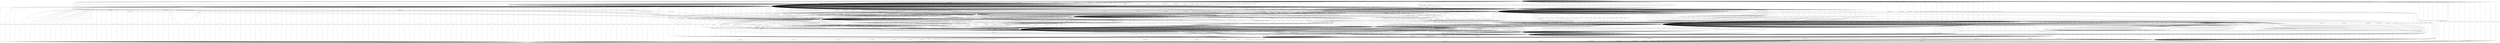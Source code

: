 digraph {
8
0
1
2
3
4
5
6
7
9
10
11
12
13
14
15
16
8 -> 8 [label="00--000- / 000000"]
8 -> 8 [label="00--001- / 000000"]
8 -> 8 [label="000-0100 / 000000"]
8 -> 8 [label="000-0101 / 000000"]
8 -> 8 [label="000-0110 / 000000"]
8 -> 8 [label="000-0111 / 000000"]
8 -> 10 [label="000-100- / 000000"]
8 -> 10 [label="000-101- / 000000"]
8 -> 10 [label="00001100 / 000000"]
8 -> 10 [label="00001101 / 000000"]
8 -> 10 [label="00001110 / 000000"]
8 -> 10 [label="00001111 / 000000"]
8 -> 10 [label="00011100 / 000000"]
8 -> 10 [label="00011101 / 000000"]
8 -> 10 [label="00011110 / 000000"]
8 -> 10 [label="00011111 / 000000"]
8 -> 10 [label="001-100- / 000000"]
8 -> 10 [label="001-101- / 000000"]
8 -> 8 [label="01-0000- / 000000"]
8 -> 8 [label="01-0001- / 000000"]
8 -> 16 [label="01-1000- / 000000"]
8 -> 16 [label="01-1001- / 000000"]
8 -> 8 [label="01000100 / 000000"]
8 -> 8 [label="01000101 / 000000"]
8 -> 8 [label="01000110 / 000000"]
8 -> 8 [label="01000111 / 000000"]
8 -> 10 [label="0100100- / 000000"]
8 -> 10 [label="0100101- / 000000"]
8 -> 10 [label="01001100 / 000000"]
8 -> 10 [label="01001101 / 000000"]
8 -> 10 [label="01001110 / 000000"]
8 -> 10 [label="01001111 / 000000"]
8 -> 16 [label="01010100 / 000000"]
8 -> 16 [label="01010101 / 000000"]
8 -> 16 [label="01010110 / 000000"]
8 -> 16 [label="01010111 / 000000"]
8 -> 15 [label="0101100- / 000000"]
8 -> 15 [label="0101101- / 000000"]
8 -> 15 [label="01011100 / 000000"]
8 -> 15 [label="01011101 / 000000"]
8 -> 15 [label="01011110 / 000000"]
8 -> 15 [label="01011111 / 000000"]
8 -> 10 [label="0110100- / 000000"]
8 -> 10 [label="0110101- / 000000"]
8 -> 15 [label="0111100- / 000000"]
8 -> 15 [label="0111101- / 000000"]
8 -> 2 [label="100-000- / 000000"]
8 -> 2 [label="100-001- / 000000"]
8 -> 2 [label="100-0100 / 000000"]
8 -> 2 [label="100-0101 / 000000"]
8 -> 2 [label="100-0110 / 000000"]
8 -> 2 [label="100-0111 / 000000"]
8 -> 10 [label="1000100- / 000000"]
8 -> 10 [label="1000101- / 000000"]
8 -> 10 [label="10001100 / 000000"]
8 -> 10 [label="10001101 / 000000"]
8 -> 10 [label="10001110 / 000000"]
8 -> 10 [label="10001111 / 000000"]
8 -> 10 [label="1001100- / 000000"]
8 -> 10 [label="1001101- / 000000"]
8 -> 10 [label="10011100 / 000000"]
8 -> 10 [label="10011101 / 000000"]
8 -> 10 [label="10011110 / 000000"]
8 -> 10 [label="10011111 / 000000"]
8 -> 2 [label="101-000- / 000000"]
8 -> 2 [label="101-001- / 000000"]
8 -> 2 [label="101-0100 / 000000"]
8 -> 2 [label="101-0101 / 000000"]
8 -> 2 [label="101-0110 / 000000"]
8 -> 2 [label="101-0111 / 000000"]
8 -> 10 [label="1010100- / 000000"]
8 -> 10 [label="1010101- / 000000"]
8 -> 10 [label="10101100 / 000000"]
8 -> 10 [label="10101101 / 000000"]
8 -> 10 [label="10101110 / 000000"]
8 -> 10 [label="10101111 / 000000"]
8 -> 10 [label="1011100- / 000000"]
8 -> 10 [label="1011101- / 000000"]
8 -> 10 [label="10111100 / 000000"]
8 -> 10 [label="10111101 / 000000"]
8 -> 10 [label="10111110 / 000000"]
8 -> 10 [label="10111111 / 000000"]
8 -> 8 [label="1100000- / 000000"]
8 -> 8 [label="1100001- / 000000"]
8 -> 8 [label="11000100 / 000000"]
8 -> 8 [label="11000101 / 000000"]
8 -> 8 [label="11000110 / 000000"]
8 -> 8 [label="11000111 / 000000"]
8 -> 10 [label="1100100- / 000000"]
8 -> 10 [label="1100101- / 000000"]
8 -> 10 [label="11001100 / 000000"]
8 -> 10 [label="11001101 / 000000"]
8 -> 10 [label="11001110 / 000000"]
8 -> 10 [label="11001111 / 000000"]
8 -> 12 [label="1101000- / 000000"]
8 -> 12 [label="1101001- / 000000"]
8 -> 12 [label="11010100 / 000000"]
8 -> 12 [label="11010101 / 000000"]
8 -> 12 [label="11010110 / 000000"]
8 -> 12 [label="11010111 / 000000"]
8 -> 15 [label="1101100- / 000000"]
8 -> 15 [label="1101101- / 000000"]
8 -> 15 [label="11011100 / 000000"]
8 -> 15 [label="11011101 / 000000"]
8 -> 15 [label="11011110 / 000000"]
8 -> 15 [label="11011111 / 000000"]
8 -> 8 [label="1110000- / 000000"]
8 -> 8 [label="1110001- / 000000"]
8 -> 8 [label="11100100 / 000000"]
8 -> 8 [label="11100101 / 000000"]
8 -> 8 [label="11100110 / 000000"]
8 -> 8 [label="11100111 / 000000"]
8 -> 10 [label="1110100- / 000000"]
8 -> 10 [label="1110101- / 000000"]
8 -> 10 [label="11101100 / 000000"]
8 -> 10 [label="11101101 / 000000"]
8 -> 10 [label="11101110 / 000000"]
8 -> 10 [label="11101111 / 000000"]
8 -> 12 [label="1111000- / 000000"]
8 -> 12 [label="1111001- / 000000"]
8 -> 12 [label="11110100 / 000000"]
8 -> 12 [label="11110101 / 000000"]
8 -> 12 [label="11110110 / 000000"]
8 -> 12 [label="11110111 / 000000"]
8 -> 15 [label="1111100- / 000000"]
8 -> 15 [label="1111101- / 000000"]
8 -> 15 [label="11111100 / 000000"]
8 -> 15 [label="11111101 / 000000"]
8 -> 15 [label="11111110 / 000000"]
8 -> 15 [label="11111111 / 000000"]
0 -> 0 [label="00--000- / ------"]
0 -> 0 [label="00--001- / ------"]
0 -> 0 [label="000-0100 / ------"]
0 -> 0 [label="000-0101 / ------"]
0 -> 0 [label="000-0110 / ------"]
0 -> 0 [label="000-0111 / ------"]
0 -> 0 [label="000-100- / ------"]
0 -> 0 [label="000-101- / ------"]
0 -> 6 [label="00001100 / 000000"]
0 -> 6 [label="00001101 / 000000"]
0 -> 7 [label="00001110 / 000000"]
0 -> 7 [label="00001111 / 000000"]
0 -> 6 [label="00011100 / 000000"]
0 -> 6 [label="00011101 / 000000"]
0 -> 6 [label="00011110 / 000000"]
0 -> 6 [label="00011111 / 000000"]
0 -> 0 [label="001-100- / ------"]
0 -> 0 [label="001-101- / ------"]
0 -> 6 [label="01-0000- / 000000"]
0 -> 7 [label="01-0001- / 000000"]
0 -> 13 [label="01-1000- / 000000"]
0 -> 13 [label="01-1001- / 000000"]
0 -> 6 [label="01000100 / 000000"]
0 -> 6 [label="01000101 / 000000"]
0 -> 7 [label="01000110 / 000000"]
0 -> 7 [label="01000111 / 000000"]
0 -> 6 [label="0100100- / 000000"]
0 -> 7 [label="0100101- / 000000"]
0 -> 6 [label="01001100 / 000000"]
0 -> 6 [label="01001101 / 000000"]
0 -> 7 [label="01001110 / 000000"]
0 -> 7 [label="01001111 / 000000"]
0 -> 13 [label="01010100 / 000000"]
0 -> 13 [label="01010101 / 000000"]
0 -> 13 [label="01010110 / 000000"]
0 -> 13 [label="01010111 / 000000"]
0 -> 13 [label="0101100- / 000000"]
0 -> 13 [label="0101101- / 000000"]
0 -> 13 [label="01011100 / 000000"]
0 -> 13 [label="01011101 / 000000"]
0 -> 13 [label="01011110 / 000000"]
0 -> 13 [label="01011111 / 000000"]
0 -> 6 [label="0110100- / 000000"]
0 -> 7 [label="0110101- / 000000"]
0 -> 13 [label="0111100- / 000000"]
0 -> 13 [label="0111101- / 000000"]
0 -> 0 [label="100-000- / ------"]
0 -> 0 [label="100-001- / ------"]
0 -> 0 [label="100-0100 / ------"]
0 -> 0 [label="100-0101 / ------"]
0 -> 0 [label="100-0110 / ------"]
0 -> 0 [label="100-0111 / ------"]
0 -> 6 [label="1000100- / 000000"]
0 -> 7 [label="1000101- / 000000"]
0 -> 6 [label="10001100 / 000000"]
0 -> 6 [label="10001101 / 000000"]
0 -> 7 [label="10001110 / 000000"]
0 -> 7 [label="10001111 / 000000"]
0 -> 6 [label="1001100- / 000000"]
0 -> 6 [label="1001101- / 000000"]
0 -> 6 [label="10011100 / 000000"]
0 -> 6 [label="10011101 / 000000"]
0 -> 6 [label="10011110 / 000000"]
0 -> 6 [label="10011111 / 000000"]
0 -> 0 [label="101-000- / ------"]
0 -> 0 [label="101-001- / ------"]
0 -> 0 [label="101-0100 / ------"]
0 -> 0 [label="101-0101 / ------"]
0 -> 0 [label="101-0110 / ------"]
0 -> 0 [label="101-0111 / ------"]
0 -> 6 [label="1010100- / 000000"]
0 -> 7 [label="1010101- / 000000"]
0 -> 6 [label="10101100 / 000000"]
0 -> 6 [label="10101101 / 000000"]
0 -> 7 [label="10101110 / 000000"]
0 -> 7 [label="10101111 / 000000"]
0 -> 6 [label="1011100- / 000000"]
0 -> 6 [label="1011101- / 000000"]
0 -> 6 [label="10111100 / 000000"]
0 -> 6 [label="10111101 / 000000"]
0 -> 6 [label="10111110 / 000000"]
0 -> 6 [label="10111111 / 000000"]
0 -> 6 [label="1100000- / 000000"]
0 -> 7 [label="1100001- / 000000"]
0 -> 6 [label="11000100 / 000000"]
0 -> 6 [label="11000101 / 000000"]
0 -> 7 [label="11000110 / 000000"]
0 -> 7 [label="11000111 / 000000"]
0 -> 6 [label="1100100- / 000000"]
0 -> 7 [label="1100101- / 000000"]
0 -> 6 [label="11001100 / 000000"]
0 -> 6 [label="11001101 / 000000"]
0 -> 7 [label="11001110 / 000000"]
0 -> 7 [label="11001111 / 000000"]
0 -> 13 [label="1101000- / 000000"]
0 -> 13 [label="1101001- / 000000"]
0 -> 13 [label="11010100 / 000000"]
0 -> 13 [label="11010101 / 000000"]
0 -> 13 [label="11010110 / 000000"]
0 -> 13 [label="11010111 / 000000"]
0 -> 13 [label="1101100- / 000000"]
0 -> 13 [label="1101101- / 000000"]
0 -> 13 [label="11011100 / 000000"]
0 -> 13 [label="11011101 / 000000"]
0 -> 13 [label="11011110 / 000000"]
0 -> 13 [label="11011111 / 000000"]
0 -> 6 [label="1110000- / 000000"]
0 -> 7 [label="1110001- / 000000"]
0 -> 6 [label="11100100 / 000000"]
0 -> 6 [label="11100101 / 000000"]
0 -> 7 [label="11100110 / 000000"]
0 -> 7 [label="11100111 / 000000"]
0 -> 6 [label="1110100- / 000000"]
0 -> 7 [label="1110101- / 000000"]
0 -> 6 [label="11101100 / 000000"]
0 -> 6 [label="11101101 / 000000"]
0 -> 7 [label="11101110 / 000000"]
0 -> 7 [label="11101111 / 000000"]
0 -> 13 [label="1111000- / 000000"]
0 -> 13 [label="1111001- / 000000"]
0 -> 13 [label="11110100 / 000000"]
0 -> 13 [label="11110101 / 000000"]
0 -> 13 [label="11110110 / 000000"]
0 -> 13 [label="11110111 / 000000"]
0 -> 13 [label="1111100- / 000000"]
0 -> 13 [label="1111101- / 000000"]
0 -> 13 [label="11111100 / 000000"]
0 -> 13 [label="11111101 / 000000"]
0 -> 13 [label="11111110 / 000000"]
0 -> 13 [label="11111111 / 000000"]
1 -> 1 [label="00--000- / ------"]
1 -> 1 [label="00--001- / ------"]
1 -> 3 [label="000-0100 / 000000"]
1 -> 11 [label="000-0101 / 000000"]
1 -> 3 [label="000-0110 / 000000"]
1 -> 11 [label="000-0111 / 000000"]
1 -> 3 [label="000-100- / 000000"]
1 -> 3 [label="000-101- / 000000"]
1 -> 3 [label="00001100 / 000000"]
1 -> 11 [label="00001101 / 000000"]
1 -> 3 [label="00001110 / 000000"]
1 -> 11 [label="00001111 / 000000"]
1 -> 3 [label="00011100 / 000000"]
1 -> 11 [label="00011101 / 000000"]
1 -> 3 [label="00011110 / 000000"]
1 -> 11 [label="00011111 / 000000"]
1 -> 4 [label="001-100- / 000000"]
1 -> 4 [label="001-101- / 000000"]
1 -> 1 [label="01-0000- / ------"]
1 -> 1 [label="01-0001- / ------"]
1 -> 1 [label="01-1000- / ------"]
1 -> 1 [label="01-1001- / ------"]
1 -> 3 [label="01000100 / 000000"]
1 -> 11 [label="01000101 / 000000"]
1 -> 3 [label="01000110 / 000000"]
1 -> 11 [label="01000111 / 000000"]
1 -> 3 [label="0100100- / 000000"]
1 -> 3 [label="0100101- / 000000"]
1 -> 3 [label="01001100 / 000000"]
1 -> 11 [label="01001101 / 000000"]
1 -> 3 [label="01001110 / 000000"]
1 -> 11 [label="01001111 / 000000"]
1 -> 3 [label="01010100 / 000000"]
1 -> 11 [label="01010101 / 000000"]
1 -> 3 [label="01010110 / 000000"]
1 -> 11 [label="01010111 / 000000"]
1 -> 3 [label="0101100- / 000000"]
1 -> 3 [label="0101101- / 000000"]
1 -> 3 [label="01011100 / 000000"]
1 -> 11 [label="01011101 / 000000"]
1 -> 3 [label="01011110 / 000000"]
1 -> 11 [label="01011111 / 000000"]
1 -> 4 [label="0110100- / 000000"]
1 -> 4 [label="0110101- / 000000"]
1 -> 4 [label="0111100- / 000000"]
1 -> 4 [label="0111101- / 000000"]
1 -> 3 [label="100-000- / 000000"]
1 -> 3 [label="100-001- / 000000"]
1 -> 3 [label="100-0100 / 000000"]
1 -> 11 [label="100-0101 / 000000"]
1 -> 3 [label="100-0110 / 000000"]
1 -> 11 [label="100-0111 / 000000"]
1 -> 3 [label="1000100- / 000000"]
1 -> 3 [label="1000101- / 000000"]
1 -> 3 [label="10001100 / 000000"]
1 -> 11 [label="10001101 / 000000"]
1 -> 3 [label="10001110 / 000000"]
1 -> 11 [label="10001111 / 000000"]
1 -> 3 [label="1001100- / 000000"]
1 -> 3 [label="1001101- / 000000"]
1 -> 3 [label="10011100 / 000000"]
1 -> 11 [label="10011101 / 000000"]
1 -> 3 [label="10011110 / 000000"]
1 -> 11 [label="10011111 / 000000"]
1 -> 4 [label="101-000- / 000000"]
1 -> 4 [label="101-001- / 000000"]
1 -> 4 [label="101-0100 / 000000"]
1 -> 4 [label="101-0101 / 000000"]
1 -> 4 [label="101-0110 / 000000"]
1 -> 4 [label="101-0111 / 000000"]
1 -> 4 [label="1010100- / 000000"]
1 -> 4 [label="1010101- / 000000"]
1 -> 4 [label="10101100 / 000000"]
1 -> 4 [label="10101101 / 000000"]
1 -> 4 [label="10101110 / 000000"]
1 -> 4 [label="10101111 / 000000"]
1 -> 4 [label="1011100- / 000000"]
1 -> 4 [label="1011101- / 000000"]
1 -> 4 [label="10111100 / 000000"]
1 -> 4 [label="10111101 / 000000"]
1 -> 4 [label="10111110 / 000000"]
1 -> 4 [label="10111111 / 000000"]
1 -> 3 [label="1100000- / 000000"]
1 -> 3 [label="1100001- / 000000"]
1 -> 3 [label="11000100 / 000000"]
1 -> 11 [label="11000101 / 000000"]
1 -> 3 [label="11000110 / 000000"]
1 -> 11 [label="11000111 / 000000"]
1 -> 3 [label="1100100- / 000000"]
1 -> 3 [label="1100101- / 000000"]
1 -> 3 [label="11001100 / 000000"]
1 -> 11 [label="11001101 / 000000"]
1 -> 3 [label="11001110 / 000000"]
1 -> 11 [label="11001111 / 000000"]
1 -> 3 [label="1101000- / 000000"]
1 -> 3 [label="1101001- / 000000"]
1 -> 3 [label="11010100 / 000000"]
1 -> 11 [label="11010101 / 000000"]
1 -> 3 [label="11010110 / 000000"]
1 -> 11 [label="11010111 / 000000"]
1 -> 3 [label="1101100- / 000000"]
1 -> 3 [label="1101101- / 000000"]
1 -> 3 [label="11011100 / 000000"]
1 -> 11 [label="11011101 / 000000"]
1 -> 3 [label="11011110 / 000000"]
1 -> 11 [label="11011111 / 000000"]
1 -> 4 [label="1110000- / 000000"]
1 -> 4 [label="1110001- / 000000"]
1 -> 4 [label="11100100 / 000000"]
1 -> 4 [label="11100101 / 000000"]
1 -> 4 [label="11100110 / 000000"]
1 -> 4 [label="11100111 / 000000"]
1 -> 4 [label="1110100- / 000000"]
1 -> 4 [label="1110101- / 000000"]
1 -> 4 [label="11101100 / 000000"]
1 -> 4 [label="11101101 / 000000"]
1 -> 4 [label="11101110 / 000000"]
1 -> 4 [label="11101111 / 000000"]
1 -> 4 [label="1111000- / 000000"]
1 -> 4 [label="1111001- / 000000"]
1 -> 4 [label="11110100 / 000000"]
1 -> 4 [label="11110101 / 000000"]
1 -> 4 [label="11110110 / 000000"]
1 -> 4 [label="11110111 / 000000"]
1 -> 4 [label="1111100- / 000000"]
1 -> 4 [label="1111101- / 000000"]
1 -> 4 [label="11111100 / 000000"]
1 -> 4 [label="11111101 / 000000"]
1 -> 4 [label="11111110 / 000000"]
1 -> 4 [label="11111111 / 000000"]
2 -> 2 [label="00--000- / ------"]
2 -> 2 [label="00--001- / ------"]
2 -> 11 [label="000-0100 / 000000"]
2 -> 11 [label="000-0101 / 000000"]
2 -> 11 [label="000-0110 / 000000"]
2 -> 11 [label="000-0111 / 000000"]
2 -> 11 [label="000-100- / 000000"]
2 -> 11 [label="000-101- / 000000"]
2 -> 11 [label="00001100 / 000000"]
2 -> 11 [label="00001101 / 000000"]
2 -> 11 [label="00001110 / 000000"]
2 -> 11 [label="00001111 / 000000"]
2 -> 11 [label="00011100 / 000000"]
2 -> 11 [label="00011101 / 000000"]
2 -> 11 [label="00011110 / 000000"]
2 -> 11 [label="00011111 / 000000"]
2 -> 11 [label="001-100- / 000000"]
2 -> 11 [label="001-101- / 000000"]
2 -> 2 [label="01-0000- / ------"]
2 -> 2 [label="01-0001- / ------"]
2 -> 2 [label="01-1000- / ------"]
2 -> 2 [label="01-1001- / ------"]
2 -> 11 [label="01000100 / 000000"]
2 -> 11 [label="01000101 / 000000"]
2 -> 11 [label="01000110 / 000000"]
2 -> 11 [label="01000111 / 000000"]
2 -> 11 [label="0100100- / 000000"]
2 -> 11 [label="0100101- / 000000"]
2 -> 11 [label="01001100 / 000000"]
2 -> 11 [label="01001101 / 000000"]
2 -> 11 [label="01001110 / 000000"]
2 -> 11 [label="01001111 / 000000"]
2 -> 11 [label="01010100 / 000000"]
2 -> 11 [label="01010101 / 000000"]
2 -> 11 [label="01010110 / 000000"]
2 -> 11 [label="01010111 / 000000"]
2 -> 11 [label="0101100- / 000000"]
2 -> 11 [label="0101101- / 000000"]
2 -> 11 [label="01011100 / 000000"]
2 -> 11 [label="01011101 / 000000"]
2 -> 11 [label="01011110 / 000000"]
2 -> 11 [label="01011111 / 000000"]
2 -> 11 [label="0110100- / 000000"]
2 -> 11 [label="0110101- / 000000"]
2 -> 11 [label="0111100- / 000000"]
2 -> 11 [label="0111101- / 000000"]
2 -> 11 [label="100-000- / 000000"]
2 -> 11 [label="100-001- / 000000"]
2 -> 11 [label="100-0100 / 000000"]
2 -> 11 [label="100-0101 / 000000"]
2 -> 11 [label="100-0110 / 000000"]
2 -> 11 [label="100-0111 / 000000"]
2 -> 11 [label="1000100- / 000000"]
2 -> 11 [label="1000101- / 000000"]
2 -> 11 [label="10001100 / 000000"]
2 -> 11 [label="10001101 / 000000"]
2 -> 11 [label="10001110 / 000000"]
2 -> 11 [label="10001111 / 000000"]
2 -> 11 [label="1001100- / 000000"]
2 -> 11 [label="1001101- / 000000"]
2 -> 11 [label="10011100 / 000000"]
2 -> 11 [label="10011101 / 000000"]
2 -> 11 [label="10011110 / 000000"]
2 -> 11 [label="10011111 / 000000"]
2 -> 11 [label="101-000- / 000000"]
2 -> 11 [label="101-001- / 000000"]
2 -> 11 [label="101-0100 / 000000"]
2 -> 11 [label="101-0101 / 000000"]
2 -> 11 [label="101-0110 / 000000"]
2 -> 11 [label="101-0111 / 000000"]
2 -> 11 [label="1010100- / 000000"]
2 -> 11 [label="1010101- / 000000"]
2 -> 11 [label="10101100 / 000000"]
2 -> 11 [label="10101101 / 000000"]
2 -> 11 [label="10101110 / 000000"]
2 -> 11 [label="10101111 / 000000"]
2 -> 11 [label="1011100- / 000000"]
2 -> 11 [label="1011101- / 000000"]
2 -> 11 [label="10111100 / 000000"]
2 -> 11 [label="10111101 / 000000"]
2 -> 11 [label="10111110 / 000000"]
2 -> 11 [label="10111111 / 000000"]
2 -> 11 [label="1100000- / 000000"]
2 -> 11 [label="1100001- / 000000"]
2 -> 11 [label="11000100 / 000000"]
2 -> 11 [label="11000101 / 000000"]
2 -> 11 [label="11000110 / 000000"]
2 -> 11 [label="11000111 / 000000"]
2 -> 11 [label="1100100- / 000000"]
2 -> 11 [label="1100101- / 000000"]
2 -> 11 [label="11001100 / 000000"]
2 -> 11 [label="11001101 / 000000"]
2 -> 11 [label="11001110 / 000000"]
2 -> 11 [label="11001111 / 000000"]
2 -> 11 [label="1101000- / 000000"]
2 -> 11 [label="1101001- / 000000"]
2 -> 11 [label="11010100 / 000000"]
2 -> 11 [label="11010101 / 000000"]
2 -> 11 [label="11010110 / 000000"]
2 -> 11 [label="11010111 / 000000"]
2 -> 11 [label="1101100- / 000000"]
2 -> 11 [label="1101101- / 000000"]
2 -> 11 [label="11011100 / 000000"]
2 -> 11 [label="11011101 / 000000"]
2 -> 11 [label="11011110 / 000000"]
2 -> 11 [label="11011111 / 000000"]
2 -> 11 [label="1110000- / 000000"]
2 -> 11 [label="1110001- / 000000"]
2 -> 11 [label="11100100 / 000000"]
2 -> 11 [label="11100101 / 000000"]
2 -> 11 [label="11100110 / 000000"]
2 -> 11 [label="11100111 / 000000"]
2 -> 11 [label="1110100- / 000000"]
2 -> 11 [label="1110101- / 000000"]
2 -> 11 [label="11101100 / 000000"]
2 -> 11 [label="11101101 / 000000"]
2 -> 11 [label="11101110 / 000000"]
2 -> 11 [label="11101111 / 000000"]
2 -> 11 [label="1111000- / 000000"]
2 -> 11 [label="1111001- / 000000"]
2 -> 11 [label="11110100 / 000000"]
2 -> 11 [label="11110101 / 000000"]
2 -> 11 [label="11110110 / 000000"]
2 -> 11 [label="11110111 / 000000"]
2 -> 11 [label="1111100- / 000000"]
2 -> 11 [label="1111101- / 000000"]
2 -> 11 [label="11111100 / 000000"]
2 -> 11 [label="11111101 / 000000"]
2 -> 11 [label="11111110 / 000000"]
2 -> 11 [label="11111111 / 000000"]
3 -> 5 [label="00--000- / 000000"]
3 -> 5 [label="00--001- / 000000"]
3 -> 5 [label="000-0100 / 000000"]
3 -> 8 [label="000-0101 / 000000"]
3 -> 5 [label="000-0110 / 000000"]
3 -> 8 [label="000-0111 / 000000"]
3 -> 0 [label="000-100- / 000000"]
3 -> 0 [label="000-101- / 000000"]
3 -> 5 [label="00001100 / 000000"]
3 -> 10 [label="00001101 / 000000"]
3 -> 5 [label="00001110 / 000000"]
3 -> 10 [label="00001111 / 000000"]
3 -> 5 [label="00011100 / 000000"]
3 -> 10 [label="00011101 / 000000"]
3 -> 5 [label="00011110 / 000000"]
3 -> 10 [label="00011111 / 000000"]
3 -> 0 [label="001-100- / 000000"]
3 -> 0 [label="001-101- / 000000"]
3 -> 5 [label="01-0000- / 000000"]
3 -> 5 [label="01-0001- / 000000"]
3 -> 5 [label="01-1000- / 000000"]
3 -> 5 [label="01-1001- / 000000"]
3 -> 5 [label="01000100 / 000000"]
3 -> 8 [label="01000101 / 000000"]
3 -> 5 [label="01000110 / 000000"]
3 -> 8 [label="01000111 / 000000"]
3 -> 0 [label="0100100- / 000000"]
3 -> 0 [label="0100101- / 000000"]
3 -> 5 [label="01001100 / 000000"]
3 -> 10 [label="01001101 / 000000"]
3 -> 5 [label="01001110 / 000000"]
3 -> 10 [label="01001111 / 000000"]
3 -> 5 [label="01010100 / 000000"]
3 -> 8 [label="01010101 / 000000"]
3 -> 5 [label="01010110 / 000000"]
3 -> 8 [label="01010111 / 000000"]
3 -> 0 [label="0101100- / 000000"]
3 -> 0 [label="0101101- / 000000"]
3 -> 5 [label="01011100 / 000000"]
3 -> 10 [label="01011101 / 000000"]
3 -> 5 [label="01011110 / 000000"]
3 -> 10 [label="01011111 / 000000"]
3 -> 0 [label="0110100- / 000000"]
3 -> 0 [label="0110101- / 000000"]
3 -> 0 [label="0111100- / 000000"]
3 -> 0 [label="0111101- / 000000"]
3 -> 3 [label="100-000- / 000000"]
3 -> 3 [label="100-001- / 000000"]
3 -> 3 [label="100-0100 / 000000"]
3 -> 11 [label="100-0101 / 000000"]
3 -> 3 [label="100-0110 / 000000"]
3 -> 11 [label="100-0111 / 000000"]
3 -> 3 [label="1000100- / 000000"]
3 -> 3 [label="1000101- / 000000"]
3 -> 3 [label="10001100 / 000000"]
3 -> 11 [label="10001101 / 000000"]
3 -> 3 [label="10001110 / 000000"]
3 -> 11 [label="10001111 / 000000"]
3 -> 3 [label="1001100- / 000000"]
3 -> 3 [label="1001101- / 000000"]
3 -> 3 [label="10011100 / 000000"]
3 -> 11 [label="10011101 / 000000"]
3 -> 3 [label="10011110 / 000000"]
3 -> 11 [label="10011111 / 000000"]
3 -> 4 [label="101-000- / 000000"]
3 -> 4 [label="101-001- / 000000"]
3 -> 4 [label="101-0100 / 000000"]
3 -> 4 [label="101-0101 / 000000"]
3 -> 4 [label="101-0110 / 000000"]
3 -> 4 [label="101-0111 / 000000"]
3 -> 4 [label="1010100- / 000000"]
3 -> 4 [label="1010101- / 000000"]
3 -> 4 [label="10101100 / 000000"]
3 -> 4 [label="10101101 / 000000"]
3 -> 4 [label="10101110 / 000000"]
3 -> 4 [label="10101111 / 000000"]
3 -> 4 [label="1011100- / 000000"]
3 -> 4 [label="1011101- / 000000"]
3 -> 4 [label="10111100 / 000000"]
3 -> 4 [label="10111101 / 000000"]
3 -> 4 [label="10111110 / 000000"]
3 -> 4 [label="10111111 / 000000"]
3 -> 3 [label="1100000- / 000000"]
3 -> 3 [label="1100001- / 000000"]
3 -> 3 [label="11000100 / 000000"]
3 -> 11 [label="11000101 / 000000"]
3 -> 3 [label="11000110 / 000000"]
3 -> 11 [label="11000111 / 000000"]
3 -> 3 [label="1100100- / 000000"]
3 -> 3 [label="1100101- / 000000"]
3 -> 3 [label="11001100 / 000000"]
3 -> 11 [label="11001101 / 000000"]
3 -> 3 [label="11001110 / 000000"]
3 -> 11 [label="11001111 / 000000"]
3 -> 3 [label="1101000- / 000000"]
3 -> 3 [label="1101001- / 000000"]
3 -> 3 [label="11010100 / 000000"]
3 -> 11 [label="11010101 / 000000"]
3 -> 3 [label="11010110 / 000000"]
3 -> 11 [label="11010111 / 000000"]
3 -> 3 [label="1101100- / 000000"]
3 -> 3 [label="1101101- / 000000"]
3 -> 3 [label="11011100 / 000000"]
3 -> 11 [label="11011101 / 000000"]
3 -> 3 [label="11011110 / 000000"]
3 -> 11 [label="11011111 / 000000"]
3 -> 4 [label="1110000- / 000000"]
3 -> 4 [label="1110001- / 000000"]
3 -> 4 [label="11100100 / 000000"]
3 -> 4 [label="11100101 / 000000"]
3 -> 4 [label="11100110 / 000000"]
3 -> 4 [label="11100111 / 000000"]
3 -> 4 [label="1110100- / 000000"]
3 -> 4 [label="1110101- / 000000"]
3 -> 4 [label="11101100 / 000000"]
3 -> 4 [label="11101101 / 000000"]
3 -> 4 [label="11101110 / 000000"]
3 -> 4 [label="11101111 / 000000"]
3 -> 4 [label="1111000- / 000000"]
3 -> 4 [label="1111001- / 000000"]
3 -> 4 [label="11110100 / 000000"]
3 -> 4 [label="11110101 / 000000"]
3 -> 4 [label="11110110 / 000000"]
3 -> 4 [label="11110111 / 000000"]
3 -> 4 [label="1111100- / 000000"]
3 -> 4 [label="1111101- / 000000"]
3 -> 4 [label="11111100 / 000000"]
3 -> 4 [label="11111101 / 000000"]
3 -> 4 [label="11111110 / 000000"]
3 -> 4 [label="11111111 / 000000"]
4 -> 5 [label="00--000- / 000000"]
4 -> 5 [label="00--001- / 000000"]
4 -> 5 [label="000-0100 / 000000"]
4 -> 8 [label="000-0101 / 000000"]
4 -> 5 [label="000-0110 / 000000"]
4 -> 8 [label="000-0111 / 000000"]
4 -> 0 [label="000-100- / 000000"]
4 -> 0 [label="000-101- / 000000"]
4 -> 5 [label="00001100 / 000000"]
4 -> 10 [label="00001101 / 000000"]
4 -> 5 [label="00001110 / 000000"]
4 -> 10 [label="00001111 / 000000"]
4 -> 5 [label="00011100 / 000000"]
4 -> 10 [label="00011101 / 000000"]
4 -> 5 [label="00011110 / 000000"]
4 -> 10 [label="00011111 / 000000"]
4 -> 0 [label="001-100- / 000000"]
4 -> 0 [label="001-101- / 000000"]
4 -> 5 [label="01-0000- / 000000"]
4 -> 5 [label="01-0001- / 000000"]
4 -> 5 [label="01-1000- / 000000"]
4 -> 5 [label="01-1001- / 000000"]
4 -> 5 [label="01000100 / 000000"]
4 -> 8 [label="01000101 / 000000"]
4 -> 5 [label="01000110 / 000000"]
4 -> 8 [label="01000111 / 000000"]
4 -> 0 [label="0100100- / 000000"]
4 -> 0 [label="0100101- / 000000"]
4 -> 5 [label="01001100 / 000000"]
4 -> 10 [label="01001101 / 000000"]
4 -> 5 [label="01001110 / 000000"]
4 -> 10 [label="01001111 / 000000"]
4 -> 5 [label="01010100 / 000000"]
4 -> 8 [label="01010101 / 000000"]
4 -> 5 [label="01010110 / 000000"]
4 -> 8 [label="01010111 / 000000"]
4 -> 0 [label="0101100- / 000000"]
4 -> 0 [label="0101101- / 000000"]
4 -> 5 [label="01011100 / 000000"]
4 -> 10 [label="01011101 / 000000"]
4 -> 5 [label="01011110 / 000000"]
4 -> 10 [label="01011111 / 000000"]
4 -> 0 [label="0110100- / 000000"]
4 -> 0 [label="0110101- / 000000"]
4 -> 0 [label="0111100- / 000000"]
4 -> 0 [label="0111101- / 000000"]
4 -> 4 [label="100-000- / 000000"]
4 -> 4 [label="100-001- / 000000"]
4 -> 4 [label="100-0100 / 000000"]
4 -> 11 [label="100-0101 / 000000"]
4 -> 4 [label="100-0110 / 000000"]
4 -> 11 [label="100-0111 / 000000"]
4 -> 4 [label="1000100- / 000000"]
4 -> 4 [label="1000101- / 000000"]
4 -> 4 [label="10001100 / 000000"]
4 -> 11 [label="10001101 / 000000"]
4 -> 4 [label="10001110 / 000000"]
4 -> 11 [label="10001111 / 000000"]
4 -> 4 [label="1001100- / 000000"]
4 -> 4 [label="1001101- / 000000"]
4 -> 4 [label="10011100 / 000000"]
4 -> 11 [label="10011101 / 000000"]
4 -> 4 [label="10011110 / 000000"]
4 -> 11 [label="10011111 / 000000"]
4 -> 4 [label="101-000- / 000000"]
4 -> 4 [label="101-001- / 000000"]
4 -> 4 [label="101-0100 / 000000"]
4 -> 11 [label="101-0101 / 000000"]
4 -> 4 [label="101-0110 / 000000"]
4 -> 11 [label="101-0111 / 000000"]
4 -> 4 [label="1010100- / 000000"]
4 -> 4 [label="1010101- / 000000"]
4 -> 4 [label="10101100 / 000000"]
4 -> 11 [label="10101101 / 000000"]
4 -> 4 [label="10101110 / 000000"]
4 -> 11 [label="10101111 / 000000"]
4 -> 4 [label="1011100- / 000000"]
4 -> 4 [label="1011101- / 000000"]
4 -> 4 [label="10111100 / 000000"]
4 -> 11 [label="10111101 / 000000"]
4 -> 4 [label="10111110 / 000000"]
4 -> 11 [label="10111111 / 000000"]
4 -> 4 [label="1100000- / 000000"]
4 -> 4 [label="1100001- / 000000"]
4 -> 4 [label="11000100 / 000000"]
4 -> 11 [label="11000101 / 000000"]
4 -> 4 [label="11000110 / 000000"]
4 -> 11 [label="11000111 / 000000"]
4 -> 4 [label="1100100- / 000000"]
4 -> 4 [label="1100101- / 000000"]
4 -> 4 [label="11001100 / 000000"]
4 -> 11 [label="11001101 / 000000"]
4 -> 4 [label="11001110 / 000000"]
4 -> 11 [label="11001111 / 000000"]
4 -> 4 [label="1101000- / 000000"]
4 -> 4 [label="1101001- / 000000"]
4 -> 4 [label="11010100 / 000000"]
4 -> 11 [label="11010101 / 000000"]
4 -> 4 [label="11010110 / 000000"]
4 -> 11 [label="11010111 / 000000"]
4 -> 4 [label="1101100- / 000000"]
4 -> 4 [label="1101101- / 000000"]
4 -> 4 [label="11011100 / 000000"]
4 -> 11 [label="11011101 / 000000"]
4 -> 4 [label="11011110 / 000000"]
4 -> 11 [label="11011111 / 000000"]
4 -> 4 [label="1110000- / 000000"]
4 -> 4 [label="1110001- / 000000"]
4 -> 4 [label="11100100 / 000000"]
4 -> 11 [label="11100101 / 000000"]
4 -> 4 [label="11100110 / 000000"]
4 -> 11 [label="11100111 / 000000"]
4 -> 4 [label="1110100- / 000000"]
4 -> 4 [label="1110101- / 000000"]
4 -> 4 [label="11101100 / 000000"]
4 -> 11 [label="11101101 / 000000"]
4 -> 4 [label="11101110 / 000000"]
4 -> 11 [label="11101111 / 000000"]
4 -> 4 [label="1111000- / 000000"]
4 -> 4 [label="1111001- / 000000"]
4 -> 4 [label="11110100 / 000000"]
4 -> 11 [label="11110101 / 000000"]
4 -> 4 [label="11110110 / 000000"]
4 -> 11 [label="11110111 / 000000"]
4 -> 4 [label="1111100- / 000000"]
4 -> 4 [label="1111101- / 000000"]
4 -> 4 [label="11111100 / 000000"]
4 -> 11 [label="11111101 / 000000"]
4 -> 4 [label="11111110 / 000000"]
4 -> 11 [label="11111111 / 000000"]
5 -> 5 [label="00--000- / 000000"]
5 -> 5 [label="00--001- / 000000"]
5 -> 5 [label="000-0100 / 000000"]
5 -> 8 [label="000-0101 / 000000"]
5 -> 5 [label="000-0110 / 000000"]
5 -> 8 [label="000-0111 / 000000"]
5 -> 0 [label="000-100- / 000000"]
5 -> 0 [label="000-101- / 000000"]
5 -> 5 [label="00001100 / 000000"]
5 -> 10 [label="00001101 / 000000"]
5 -> 5 [label="00001110 / 000000"]
5 -> 10 [label="00001111 / 000000"]
5 -> 5 [label="00011100 / 000000"]
5 -> 10 [label="00011101 / 000000"]
5 -> 5 [label="00011110 / 000000"]
5 -> 10 [label="00011111 / 000000"]
5 -> 0 [label="001-100- / 000000"]
5 -> 0 [label="001-101- / 000000"]
5 -> 5 [label="01-0000- / 000000"]
5 -> 5 [label="01-0001- / 000000"]
5 -> 14 [label="01-1000- / 000000"]
5 -> 14 [label="01-1001- / 000000"]
5 -> 5 [label="01000100 / 000000"]
5 -> 8 [label="01000101 / 000000"]
5 -> 5 [label="01000110 / 000000"]
5 -> 8 [label="01000111 / 000000"]
5 -> 0 [label="0100100- / 000000"]
5 -> 0 [label="0100101- / 000000"]
5 -> 5 [label="01001100 / 000000"]
5 -> 10 [label="01001101 / 000000"]
5 -> 5 [label="01001110 / 000000"]
5 -> 10 [label="01001111 / 000000"]
5 -> 14 [label="01010100 / 000000"]
5 -> 14 [label="01010101 / 000000"]
5 -> 14 [label="01010110 / 000000"]
5 -> 14 [label="01010111 / 000000"]
5 -> 15 [label="0101100- / 000000"]
5 -> 15 [label="0101101- / 000000"]
5 -> 14 [label="01011100 / 000000"]
5 -> 14 [label="01011101 / 000000"]
5 -> 14 [label="01011110 / 000000"]
5 -> 14 [label="01011111 / 000000"]
5 -> 0 [label="0110100- / 000000"]
5 -> 0 [label="0110101- / 000000"]
5 -> 15 [label="0111100- / 000000"]
5 -> 15 [label="0111101- / 000000"]
5 -> 1 [label="100-000- / 000000"]
5 -> 1 [label="100-001- / 000000"]
5 -> 1 [label="100-0100 / 000000"]
5 -> 2 [label="100-0101 / 000000"]
5 -> 1 [label="100-0110 / 000000"]
5 -> 2 [label="100-0111 / 000000"]
5 -> 0 [label="1000100- / 000000"]
5 -> 0 [label="1000101- / 000000"]
5 -> 1 [label="10001100 / 000000"]
5 -> 10 [label="10001101 / 000000"]
5 -> 1 [label="10001110 / 000000"]
5 -> 10 [label="10001111 / 000000"]
5 -> 0 [label="1001100- / 000000"]
5 -> 0 [label="1001101- / 000000"]
5 -> 1 [label="10011100 / 000000"]
5 -> 10 [label="10011101 / 000000"]
5 -> 1 [label="10011110 / 000000"]
5 -> 10 [label="10011111 / 000000"]
5 -> 1 [label="101-000- / 000000"]
5 -> 1 [label="101-001- / 000000"]
5 -> 1 [label="101-0100 / 000000"]
5 -> 2 [label="101-0101 / 000000"]
5 -> 1 [label="101-0110 / 000000"]
5 -> 2 [label="101-0111 / 000000"]
5 -> 1 [label="1010100- / 000000"]
5 -> 0 [label="1010101- / 000000"]
5 -> 1 [label="10101100 / 000000"]
5 -> 10 [label="10101101 / 000000"]
5 -> 1 [label="10101110 / 000000"]
5 -> 10 [label="10101111 / 000000"]
5 -> 1 [label="1011100- / 000000"]
5 -> 0 [label="1011101- / 000000"]
5 -> 1 [label="10111100 / 000000"]
5 -> 10 [label="10111101 / 000000"]
5 -> 1 [label="10111110 / 000000"]
5 -> 10 [label="10111111 / 000000"]
5 -> 5 [label="1100000- / 000000"]
5 -> 5 [label="1100001- / 000000"]
5 -> 5 [label="11000100 / 000000"]
5 -> 8 [label="11000101 / 000000"]
5 -> 5 [label="11000110 / 000000"]
5 -> 8 [label="11000111 / 000000"]
5 -> 0 [label="1100100- / 000000"]
5 -> 0 [label="1100101- / 000000"]
5 -> 5 [label="11001100 / 000000"]
5 -> 10 [label="11001101 / 000000"]
5 -> 5 [label="11001110 / 000000"]
5 -> 10 [label="11001111 / 000000"]
5 -> 9 [label="1101000- / 000000"]
5 -> 9 [label="1101001- / 000000"]
5 -> 9 [label="11010100 / 000000"]
5 -> 9 [label="11010101 / 000000"]
5 -> 9 [label="11010110 / 000000"]
5 -> 9 [label="11010111 / 000000"]
5 -> 9 [label="1101100- / 000000"]
5 -> 9 [label="1101101- / 000000"]
5 -> 9 [label="11011100 / 000000"]
5 -> 9 [label="11011101 / 000000"]
5 -> 9 [label="11011110 / 000000"]
5 -> 9 [label="11011111 / 000000"]
5 -> 5 [label="1110000- / 000000"]
5 -> 5 [label="1110001- / 000000"]
5 -> 5 [label="11100100 / 000000"]
5 -> 8 [label="11100101 / 000000"]
5 -> 5 [label="11100110 / 000000"]
5 -> 8 [label="11100111 / 000000"]
5 -> 0 [label="1110100- / 000000"]
5 -> 0 [label="1110101- / 000000"]
5 -> 5 [label="11101100 / 000000"]
5 -> 10 [label="11101101 / 000000"]
5 -> 5 [label="11101110 / 000000"]
5 -> 10 [label="11101111 / 000000"]
5 -> 9 [label="1111000- / 000000"]
5 -> 9 [label="1111001- / 000000"]
5 -> 9 [label="11110100 / 000000"]
5 -> 9 [label="11110101 / 000000"]
5 -> 9 [label="11110110 / 000000"]
5 -> 9 [label="11110111 / 000000"]
5 -> 9 [label="1111100- / 000000"]
5 -> 9 [label="1111101- / 000000"]
5 -> 9 [label="11111100 / 000000"]
5 -> 9 [label="11111101 / 000000"]
5 -> 9 [label="11111110 / 000000"]
5 -> 9 [label="11111111 / 000000"]
6 -> 5 [label="00--000- / 000000"]
6 -> 5 [label="00--001- / 000000"]
6 -> 5 [label="000-0100 / 000000"]
6 -> 5 [label="000-0101 / 000000"]
6 -> 5 [label="000-0110 / 000000"]
6 -> 5 [label="000-0111 / 000000"]
6 -> 6 [label="000-100- / 000000"]
6 -> 7 [label="000-101- / 000000"]
6 -> 6 [label="00001100 / 000000"]
6 -> 6 [label="00001101 / 000000"]
6 -> 7 [label="00001110 / 000000"]
6 -> 7 [label="00001111 / 000000"]
6 -> 6 [label="00011100 / 000000"]
6 -> 6 [label="00011101 / 000000"]
6 -> 7 [label="00011110 / 000000"]
6 -> 7 [label="00011111 / 000000"]
6 -> 6 [label="001-100- / 000000"]
6 -> 7 [label="001-101- / 000000"]
6 -> 5 [label="01-0000- / 000000"]
6 -> 5 [label="01-0001- / 000000"]
6 -> 14 [label="01-1000- / 000000"]
6 -> 14 [label="01-1001- / 000000"]
6 -> 5 [label="01000100 / 000000"]
6 -> 5 [label="01000101 / 000000"]
6 -> 5 [label="01000110 / 000000"]
6 -> 5 [label="01000111 / 000000"]
6 -> 6 [label="0100100- / 000000"]
6 -> 7 [label="0100101- / 000000"]
6 -> 6 [label="01001100 / 000000"]
6 -> 6 [label="01001101 / 000000"]
6 -> 7 [label="01001110 / 000000"]
6 -> 7 [label="01001111 / 000000"]
6 -> 14 [label="01010100 / 000000"]
6 -> 14 [label="01010101 / 000000"]
6 -> 14 [label="01010110 / 000000"]
6 -> 14 [label="01010111 / 000000"]
6 -> 13 [label="0101100- / 000000"]
6 -> 7 [label="0101101- / 000000"]
6 -> 13 [label="01011100 / 000000"]
6 -> 13 [label="01011101 / 000000"]
6 -> 7 [label="01011110 / 000000"]
6 -> 7 [label="01011111 / 000000"]
6 -> 6 [label="0110100- / 000000"]
6 -> 7 [label="0110101- / 000000"]
6 -> 13 [label="0111100- / 000000"]
6 -> 7 [label="0111101- / 000000"]
6 -> 1 [label="100-000- / 000000"]
6 -> 1 [label="100-001- / 000000"]
6 -> 1 [label="100-0100 / 000000"]
6 -> 1 [label="100-0101 / 000000"]
6 -> 1 [label="100-0110 / 000000"]
6 -> 1 [label="100-0111 / 000000"]
6 -> 6 [label="1000100- / 000000"]
6 -> 7 [label="1000101- / 000000"]
6 -> 6 [label="10001100 / 000000"]
6 -> 6 [label="10001101 / 000000"]
6 -> 7 [label="10001110 / 000000"]
6 -> 7 [label="10001111 / 000000"]
6 -> 6 [label="1001100- / 000000"]
6 -> 7 [label="1001101- / 000000"]
6 -> 6 [label="10011100 / 000000"]
6 -> 6 [label="10011101 / 000000"]
6 -> 7 [label="10011110 / 000000"]
6 -> 7 [label="10011111 / 000000"]
6 -> 1 [label="101-000- / 000000"]
6 -> 1 [label="101-001- / 000000"]
6 -> 1 [label="101-0100 / 000000"]
6 -> 1 [label="101-0101 / 000000"]
6 -> 1 [label="101-0110 / 000000"]
6 -> 1 [label="101-0111 / 000000"]
6 -> 6 [label="1010100- / 000000"]
6 -> 7 [label="1010101- / 000000"]
6 -> 6 [label="10101100 / 000000"]
6 -> 6 [label="10101101 / 000000"]
6 -> 7 [label="10101110 / 000000"]
6 -> 7 [label="10101111 / 000000"]
6 -> 6 [label="1011100- / 000000"]
6 -> 7 [label="1011101- / 000000"]
6 -> 6 [label="10111100 / 000000"]
6 -> 6 [label="10111101 / 000000"]
6 -> 7 [label="10111110 / 000000"]
6 -> 7 [label="10111111 / 000000"]
6 -> 5 [label="1100000- / 000000"]
6 -> 5 [label="1100001- / 000000"]
6 -> 5 [label="11000100 / 000000"]
6 -> 5 [label="11000101 / 000000"]
6 -> 5 [label="11000110 / 000000"]
6 -> 5 [label="11000111 / 000000"]
6 -> 6 [label="1100100- / 000000"]
6 -> 7 [label="1100101- / 000000"]
6 -> 6 [label="11001100 / 000000"]
6 -> 6 [label="11001101 / 000000"]
6 -> 7 [label="11001110 / 000000"]
6 -> 7 [label="11001111 / 000000"]
6 -> 9 [label="1101000- / 000000"]
6 -> 9 [label="1101001- / 000000"]
6 -> 9 [label="11010100 / 000000"]
6 -> 9 [label="11010101 / 000000"]
6 -> 9 [label="11010110 / 000000"]
6 -> 9 [label="11010111 / 000000"]
6 -> 13 [label="1101100- / 000000"]
6 -> 7 [label="1101101- / 000000"]
6 -> 13 [label="11011100 / 000000"]
6 -> 13 [label="11011101 / 000000"]
6 -> 7 [label="11011110 / 000000"]
6 -> 7 [label="11011111 / 000000"]
6 -> 5 [label="1110000- / 000000"]
6 -> 5 [label="1110001- / 000000"]
6 -> 5 [label="11100100 / 000000"]
6 -> 5 [label="11100101 / 000000"]
6 -> 5 [label="11100110 / 000000"]
6 -> 5 [label="11100111 / 000000"]
6 -> 6 [label="1110100- / 000000"]
6 -> 7 [label="1110101- / 000000"]
6 -> 6 [label="11101100 / 000000"]
6 -> 6 [label="11101101 / 000000"]
6 -> 7 [label="11101110 / 000000"]
6 -> 7 [label="11101111 / 000000"]
6 -> 9 [label="1111000- / 000000"]
6 -> 9 [label="1111001- / 000000"]
6 -> 9 [label="11110100 / 000000"]
6 -> 9 [label="11110101 / 000000"]
6 -> 9 [label="11110110 / 000000"]
6 -> 9 [label="11110111 / 000000"]
6 -> 13 [label="1111100- / 000000"]
6 -> 7 [label="1111101- / 000000"]
6 -> 13 [label="11111100 / 000000"]
6 -> 13 [label="11111101 / 000000"]
6 -> 7 [label="11111110 / 000000"]
6 -> 7 [label="11111111 / 000000"]
7 -> 5 [label="00--000- / 000000"]
7 -> 5 [label="00--001- / 000000"]
7 -> 5 [label="000-0100 / 000000"]
7 -> 5 [label="000-0101 / 000000"]
7 -> 5 [label="000-0110 / 000000"]
7 -> 5 [label="000-0111 / 000000"]
7 -> 7 [label="000-100- / 000000"]
7 -> 7 [label="000-101- / 000000"]
7 -> 7 [label="00001100 / 000000"]
7 -> 7 [label="00001101 / 000000"]
7 -> 7 [label="00001110 / 000000"]
7 -> 7 [label="00001111 / 000000"]
7 -> 7 [label="00011100 / 000000"]
7 -> 7 [label="00011101 / 000000"]
7 -> 7 [label="00011110 / 000000"]
7 -> 7 [label="00011111 / 000000"]
7 -> 7 [label="001-100- / 000000"]
7 -> 7 [label="001-101- / 000000"]
7 -> 5 [label="01-0000- / 000000"]
7 -> 5 [label="01-0001- / 000000"]
7 -> 14 [label="01-1000- / 000000"]
7 -> 14 [label="01-1001- / 000000"]
7 -> 5 [label="01000100 / 000000"]
7 -> 5 [label="01000101 / 000000"]
7 -> 5 [label="01000110 / 000000"]
7 -> 5 [label="01000111 / 000000"]
7 -> 7 [label="0100100- / 000000"]
7 -> 7 [label="0100101- / 000000"]
7 -> 7 [label="01001100 / 000000"]
7 -> 7 [label="01001101 / 000000"]
7 -> 7 [label="01001110 / 000000"]
7 -> 7 [label="01001111 / 000000"]
7 -> 14 [label="01010100 / 000000"]
7 -> 14 [label="01010101 / 000000"]
7 -> 14 [label="01010110 / 000000"]
7 -> 14 [label="01010111 / 000000"]
7 -> 13 [label="0101100- / 000000"]
7 -> 13 [label="0101101- / 000000"]
7 -> 13 [label="01011100 / 000000"]
7 -> 13 [label="01011101 / 000000"]
7 -> 13 [label="01011110 / 000000"]
7 -> 13 [label="01011111 / 000000"]
7 -> 7 [label="0110100- / 000000"]
7 -> 7 [label="0110101- / 000000"]
7 -> 13 [label="0111100- / 000000"]
7 -> 13 [label="0111101- / 000000"]
7 -> 1 [label="100-000- / 000000"]
7 -> 1 [label="100-001- / 000000"]
7 -> 1 [label="100-0100 / 000000"]
7 -> 1 [label="100-0101 / 000000"]
7 -> 1 [label="100-0110 / 000000"]
7 -> 1 [label="100-0111 / 000000"]
7 -> 7 [label="1000100- / 000000"]
7 -> 7 [label="1000101- / 000000"]
7 -> 7 [label="10001100 / 000000"]
7 -> 7 [label="10001101 / 000000"]
7 -> 7 [label="10001110 / 000000"]
7 -> 7 [label="10001111 / 000000"]
7 -> 7 [label="1001100- / 000000"]
7 -> 7 [label="1001101- / 000000"]
7 -> 7 [label="10011100 / 000000"]
7 -> 7 [label="10011101 / 000000"]
7 -> 7 [label="10011110 / 000000"]
7 -> 7 [label="10011111 / 000000"]
7 -> 1 [label="101-000- / 000000"]
7 -> 1 [label="101-001- / 000000"]
7 -> 1 [label="101-0100 / 000000"]
7 -> 1 [label="101-0101 / 000000"]
7 -> 1 [label="101-0110 / 000000"]
7 -> 1 [label="101-0111 / 000000"]
7 -> 7 [label="1010100- / 000000"]
7 -> 7 [label="1010101- / 000000"]
7 -> 7 [label="10101100 / 000000"]
7 -> 7 [label="10101101 / 000000"]
7 -> 7 [label="10101110 / 000000"]
7 -> 7 [label="10101111 / 000000"]
7 -> 7 [label="1011100- / 000000"]
7 -> 7 [label="1011101- / 000000"]
7 -> 7 [label="10111100 / 000000"]
7 -> 7 [label="10111101 / 000000"]
7 -> 7 [label="10111110 / 000000"]
7 -> 7 [label="10111111 / 000000"]
7 -> 5 [label="1100000- / 000000"]
7 -> 5 [label="1100001- / 000000"]
7 -> 5 [label="11000100 / 000000"]
7 -> 5 [label="11000101 / 000000"]
7 -> 5 [label="11000110 / 000000"]
7 -> 5 [label="11000111 / 000000"]
7 -> 7 [label="1100100- / 000000"]
7 -> 7 [label="1100101- / 000000"]
7 -> 7 [label="11001100 / 000000"]
7 -> 7 [label="11001101 / 000000"]
7 -> 7 [label="11001110 / 000000"]
7 -> 7 [label="11001111 / 000000"]
7 -> 9 [label="1101000- / 000000"]
7 -> 9 [label="1101001- / 000000"]
7 -> 9 [label="11010100 / 000000"]
7 -> 9 [label="11010101 / 000000"]
7 -> 9 [label="11010110 / 000000"]
7 -> 9 [label="11010111 / 000000"]
7 -> 13 [label="1101100- / 000000"]
7 -> 13 [label="1101101- / 000000"]
7 -> 13 [label="11011100 / 000000"]
7 -> 13 [label="11011101 / 000000"]
7 -> 13 [label="11011110 / 000000"]
7 -> 13 [label="11011111 / 000000"]
7 -> 5 [label="1110000- / 000000"]
7 -> 5 [label="1110001- / 000000"]
7 -> 5 [label="11100100 / 000000"]
7 -> 5 [label="11100101 / 000000"]
7 -> 5 [label="11100110 / 000000"]
7 -> 5 [label="11100111 / 000000"]
7 -> 7 [label="1110100- / 000000"]
7 -> 7 [label="1110101- / 000000"]
7 -> 7 [label="11101100 / 000000"]
7 -> 7 [label="11101101 / 000000"]
7 -> 7 [label="11101110 / 000000"]
7 -> 7 [label="11101111 / 000000"]
7 -> 9 [label="1111000- / 000000"]
7 -> 9 [label="1111001- / 000000"]
7 -> 9 [label="11110100 / 000000"]
7 -> 9 [label="11110101 / 000000"]
7 -> 9 [label="11110110 / 000000"]
7 -> 9 [label="11110111 / 000000"]
7 -> 13 [label="1111100- / 000000"]
7 -> 13 [label="1111101- / 000000"]
7 -> 13 [label="11111100 / 000000"]
7 -> 13 [label="11111101 / 000000"]
7 -> 13 [label="11111110 / 000000"]
7 -> 13 [label="11111111 / 000000"]
9 -> 4 [label="00--000- / 000000"]
9 -> 4 [label="00--001- / 000000"]
9 -> 4 [label="000-0100 / 000000"]
9 -> 11 [label="000-0101 / 000000"]
9 -> 4 [label="000-0110 / 000000"]
9 -> 11 [label="000-0111 / 000000"]
9 -> 4 [label="000-100- / 000000"]
9 -> 4 [label="000-101- / 000000"]
9 -> 4 [label="00001100 / 000000"]
9 -> 11 [label="00001101 / 000000"]
9 -> 4 [label="00001110 / 000000"]
9 -> 11 [label="00001111 / 000000"]
9 -> 4 [label="00011100 / 000000"]
9 -> 11 [label="00011101 / 000000"]
9 -> 4 [label="00011110 / 000000"]
9 -> 11 [label="00011111 / 000000"]
9 -> 4 [label="001-100- / 000000"]
9 -> 4 [label="001-101- / 000000"]
9 -> 4 [label="01-0000- / 000000"]
9 -> 4 [label="01-0001- / 000000"]
9 -> 4 [label="01-1000- / 000000"]
9 -> 4 [label="01-1001- / 000000"]
9 -> 4 [label="01000100 / 000000"]
9 -> 11 [label="01000101 / 000000"]
9 -> 4 [label="01000110 / 000000"]
9 -> 11 [label="01000111 / 000000"]
9 -> 4 [label="0100100- / 000000"]
9 -> 4 [label="0100101- / 000000"]
9 -> 4 [label="01001100 / 000000"]
9 -> 11 [label="01001101 / 000000"]
9 -> 4 [label="01001110 / 000000"]
9 -> 11 [label="01001111 / 000000"]
9 -> 4 [label="01010100 / 000000"]
9 -> 11 [label="01010101 / 000000"]
9 -> 4 [label="01010110 / 000000"]
9 -> 11 [label="01010111 / 000000"]
9 -> 4 [label="0101100- / 000000"]
9 -> 4 [label="0101101- / 000000"]
9 -> 4 [label="01011100 / 000000"]
9 -> 11 [label="01011101 / 000000"]
9 -> 4 [label="01011110 / 000000"]
9 -> 11 [label="01011111 / 000000"]
9 -> 4 [label="0110100- / 000000"]
9 -> 4 [label="0110101- / 000000"]
9 -> 4 [label="0111100- / 000000"]
9 -> 4 [label="0111101- / 000000"]
9 -> 4 [label="100-000- / 000000"]
9 -> 4 [label="100-001- / 000000"]
9 -> 4 [label="100-0100 / 000000"]
9 -> 11 [label="100-0101 / 000000"]
9 -> 4 [label="100-0110 / 000000"]
9 -> 11 [label="100-0111 / 000000"]
9 -> 4 [label="1000100- / 000000"]
9 -> 4 [label="1000101- / 000000"]
9 -> 4 [label="10001100 / 000000"]
9 -> 11 [label="10001101 / 000000"]
9 -> 4 [label="10001110 / 000000"]
9 -> 11 [label="10001111 / 000000"]
9 -> 4 [label="1001100- / 000000"]
9 -> 4 [label="1001101- / 000000"]
9 -> 4 [label="10011100 / 000000"]
9 -> 11 [label="10011101 / 000000"]
9 -> 4 [label="10011110 / 000000"]
9 -> 11 [label="10011111 / 000000"]
9 -> 4 [label="101-000- / 000000"]
9 -> 4 [label="101-001- / 000000"]
9 -> 4 [label="101-0100 / 000000"]
9 -> 11 [label="101-0101 / 000000"]
9 -> 4 [label="101-0110 / 000000"]
9 -> 11 [label="101-0111 / 000000"]
9 -> 4 [label="1010100- / 000000"]
9 -> 4 [label="1010101- / 000000"]
9 -> 4 [label="10101100 / 000000"]
9 -> 11 [label="10101101 / 000000"]
9 -> 4 [label="10101110 / 000000"]
9 -> 11 [label="10101111 / 000000"]
9 -> 4 [label="1011100- / 000000"]
9 -> 4 [label="1011101- / 000000"]
9 -> 4 [label="10111100 / 000000"]
9 -> 11 [label="10111101 / 000000"]
9 -> 4 [label="10111110 / 000000"]
9 -> 11 [label="10111111 / 000000"]
9 -> 4 [label="1100000- / 000000"]
9 -> 4 [label="1100001- / 000000"]
9 -> 4 [label="11000100 / 000000"]
9 -> 11 [label="11000101 / 000000"]
9 -> 4 [label="11000110 / 000000"]
9 -> 11 [label="11000111 / 000000"]
9 -> 4 [label="1100100- / 000000"]
9 -> 4 [label="1100101- / 000000"]
9 -> 4 [label="11001100 / 000000"]
9 -> 11 [label="11001101 / 000000"]
9 -> 4 [label="11001110 / 000000"]
9 -> 11 [label="11001111 / 000000"]
9 -> 4 [label="1101000- / 000000"]
9 -> 4 [label="1101001- / 000000"]
9 -> 4 [label="11010100 / 000000"]
9 -> 11 [label="11010101 / 000000"]
9 -> 4 [label="11010110 / 000000"]
9 -> 11 [label="11010111 / 000000"]
9 -> 4 [label="1101100- / 000000"]
9 -> 4 [label="1101101- / 000000"]
9 -> 4 [label="11011100 / 000000"]
9 -> 11 [label="11011101 / 000000"]
9 -> 4 [label="11011110 / 000000"]
9 -> 11 [label="11011111 / 000000"]
9 -> 4 [label="1110000- / 000000"]
9 -> 4 [label="1110001- / 000000"]
9 -> 4 [label="11100100 / 000000"]
9 -> 11 [label="11100101 / 000000"]
9 -> 4 [label="11100110 / 000000"]
9 -> 11 [label="11100111 / 000000"]
9 -> 4 [label="1110100- / 000000"]
9 -> 4 [label="1110101- / 000000"]
9 -> 4 [label="11101100 / 000000"]
9 -> 11 [label="11101101 / 000000"]
9 -> 4 [label="11101110 / 000000"]
9 -> 11 [label="11101111 / 000000"]
9 -> 4 [label="1111000- / 000000"]
9 -> 4 [label="1111001- / 000000"]
9 -> 4 [label="11110100 / 000000"]
9 -> 11 [label="11110101 / 000000"]
9 -> 4 [label="11110110 / 000000"]
9 -> 11 [label="11110111 / 000000"]
9 -> 4 [label="1111100- / 000000"]
9 -> 4 [label="1111101- / 000000"]
9 -> 4 [label="11111100 / 000000"]
9 -> 11 [label="11111101 / 000000"]
9 -> 4 [label="11111110 / 000000"]
9 -> 11 [label="11111111 / 000000"]
10 -> 7 [label="00--000- / 000000"]
10 -> 7 [label="00--001- / 000000"]
10 -> 7 [label="000-0100 / 000000"]
10 -> 7 [label="000-0101 / 000000"]
10 -> 7 [label="000-0110 / 000000"]
10 -> 7 [label="000-0111 / 000000"]
10 -> 7 [label="000-100- / 000000"]
10 -> 7 [label="000-101- / 000000"]
10 -> 7 [label="00001100 / 000000"]
10 -> 7 [label="00001101 / 000000"]
10 -> 7 [label="00001110 / 000000"]
10 -> 7 [label="00001111 / 000000"]
10 -> 7 [label="00011100 / 000000"]
10 -> 7 [label="00011101 / 000000"]
10 -> 7 [label="00011110 / 000000"]
10 -> 7 [label="00011111 / 000000"]
10 -> 7 [label="001-100- / 000000"]
10 -> 7 [label="001-101- / 000000"]
10 -> 7 [label="01-0000- / 000000"]
10 -> 7 [label="01-0001- / 000000"]
10 -> 13 [label="01-1000- / 000000"]
10 -> 13 [label="01-1001- / 000000"]
10 -> 7 [label="01000100 / 000000"]
10 -> 7 [label="01000101 / 000000"]
10 -> 7 [label="01000110 / 000000"]
10 -> 7 [label="01000111 / 000000"]
10 -> 7 [label="0100100- / 000000"]
10 -> 7 [label="0100101- / 000000"]
10 -> 7 [label="01001100 / 000000"]
10 -> 7 [label="01001101 / 000000"]
10 -> 7 [label="01001110 / 000000"]
10 -> 7 [label="01001111 / 000000"]
10 -> 13 [label="01010100 / 000000"]
10 -> 13 [label="01010101 / 000000"]
10 -> 13 [label="01010110 / 000000"]
10 -> 13 [label="01010111 / 000000"]
10 -> 13 [label="0101100- / 000000"]
10 -> 13 [label="0101101- / 000000"]
10 -> 13 [label="01011100 / 000000"]
10 -> 13 [label="01011101 / 000000"]
10 -> 13 [label="01011110 / 000000"]
10 -> 13 [label="01011111 / 000000"]
10 -> 7 [label="0110100- / 000000"]
10 -> 7 [label="0110101- / 000000"]
10 -> 13 [label="0111100- / 000000"]
10 -> 13 [label="0111101- / 000000"]
10 -> 7 [label="100-000- / 000000"]
10 -> 7 [label="100-001- / 000000"]
10 -> 7 [label="100-0100 / 000000"]
10 -> 7 [label="100-0101 / 000000"]
10 -> 7 [label="100-0110 / 000000"]
10 -> 7 [label="100-0111 / 000000"]
10 -> 7 [label="1000100- / 000000"]
10 -> 7 [label="1000101- / 000000"]
10 -> 7 [label="10001100 / 000000"]
10 -> 7 [label="10001101 / 000000"]
10 -> 7 [label="10001110 / 000000"]
10 -> 7 [label="10001111 / 000000"]
10 -> 7 [label="1001100- / 000000"]
10 -> 7 [label="1001101- / 000000"]
10 -> 7 [label="10011100 / 000000"]
10 -> 7 [label="10011101 / 000000"]
10 -> 7 [label="10011110 / 000000"]
10 -> 7 [label="10011111 / 000000"]
10 -> 7 [label="101-000- / 000000"]
10 -> 7 [label="101-001- / 000000"]
10 -> 7 [label="101-0100 / 000000"]
10 -> 7 [label="101-0101 / 000000"]
10 -> 7 [label="101-0110 / 000000"]
10 -> 7 [label="101-0111 / 000000"]
10 -> 7 [label="1010100- / 000000"]
10 -> 7 [label="1010101- / 000000"]
10 -> 7 [label="10101100 / 000000"]
10 -> 7 [label="10101101 / 000000"]
10 -> 7 [label="10101110 / 000000"]
10 -> 7 [label="10101111 / 000000"]
10 -> 7 [label="1011100- / 000000"]
10 -> 7 [label="1011101- / 000000"]
10 -> 7 [label="10111100 / 000000"]
10 -> 7 [label="10111101 / 000000"]
10 -> 7 [label="10111110 / 000000"]
10 -> 7 [label="10111111 / 000000"]
10 -> 7 [label="1100000- / 000000"]
10 -> 7 [label="1100001- / 000000"]
10 -> 7 [label="11000100 / 000000"]
10 -> 7 [label="11000101 / 000000"]
10 -> 7 [label="11000110 / 000000"]
10 -> 7 [label="11000111 / 000000"]
10 -> 7 [label="1100100- / 000000"]
10 -> 7 [label="1100101- / 000000"]
10 -> 7 [label="11001100 / 000000"]
10 -> 7 [label="11001101 / 000000"]
10 -> 7 [label="11001110 / 000000"]
10 -> 7 [label="11001111 / 000000"]
10 -> 13 [label="1101000- / 000000"]
10 -> 13 [label="1101001- / 000000"]
10 -> 13 [label="11010100 / 000000"]
10 -> 13 [label="11010101 / 000000"]
10 -> 13 [label="11010110 / 000000"]
10 -> 13 [label="11010111 / 000000"]
10 -> 13 [label="1101100- / 000000"]
10 -> 13 [label="1101101- / 000000"]
10 -> 13 [label="11011100 / 000000"]
10 -> 13 [label="11011101 / 000000"]
10 -> 13 [label="11011110 / 000000"]
10 -> 13 [label="11011111 / 000000"]
10 -> 7 [label="1110000- / 000000"]
10 -> 7 [label="1110001- / 000000"]
10 -> 7 [label="11100100 / 000000"]
10 -> 7 [label="11100101 / 000000"]
10 -> 7 [label="11100110 / 000000"]
10 -> 7 [label="11100111 / 000000"]
10 -> 7 [label="1110100- / 000000"]
10 -> 7 [label="1110101- / 000000"]
10 -> 7 [label="11101100 / 000000"]
10 -> 7 [label="11101101 / 000000"]
10 -> 7 [label="11101110 / 000000"]
10 -> 7 [label="11101111 / 000000"]
10 -> 13 [label="1111000- / 000000"]
10 -> 13 [label="1111001- / 000000"]
10 -> 13 [label="11110100 / 000000"]
10 -> 13 [label="11110101 / 000000"]
10 -> 13 [label="11110110 / 000000"]
10 -> 13 [label="11110111 / 000000"]
10 -> 13 [label="1111100- / 000000"]
10 -> 13 [label="1111101- / 000000"]
10 -> 13 [label="11111100 / 000000"]
10 -> 13 [label="11111101 / 000000"]
10 -> 13 [label="11111110 / 000000"]
10 -> 13 [label="11111111 / 000000"]
11 -> 8 [label="00--000- / 000000"]
11 -> 8 [label="00--001- / 000000"]
11 -> 8 [label="000-0100 / 000000"]
11 -> 8 [label="000-0101 / 000000"]
11 -> 8 [label="000-0110 / 000000"]
11 -> 8 [label="000-0111 / 000000"]
11 -> 10 [label="000-100- / 000000"]
11 -> 10 [label="000-101- / 000000"]
11 -> 10 [label="00001100 / 000000"]
11 -> 10 [label="00001101 / 000000"]
11 -> 10 [label="00001110 / 000000"]
11 -> 10 [label="00001111 / 000000"]
11 -> 10 [label="00011100 / 000000"]
11 -> 10 [label="00011101 / 000000"]
11 -> 10 [label="00011110 / 000000"]
11 -> 10 [label="00011111 / 000000"]
11 -> 10 [label="001-100- / 000000"]
11 -> 10 [label="001-101- / 000000"]
11 -> 8 [label="01-0000- / 000000"]
11 -> 8 [label="01-0001- / 000000"]
11 -> 8 [label="01-1000- / 000000"]
11 -> 8 [label="01-1001- / 000000"]
11 -> 8 [label="01000100 / 000000"]
11 -> 8 [label="01000101 / 000000"]
11 -> 8 [label="01000110 / 000000"]
11 -> 8 [label="01000111 / 000000"]
11 -> 10 [label="0100100- / 000000"]
11 -> 10 [label="0100101- / 000000"]
11 -> 10 [label="01001100 / 000000"]
11 -> 10 [label="01001101 / 000000"]
11 -> 10 [label="01001110 / 000000"]
11 -> 10 [label="01001111 / 000000"]
11 -> 8 [label="01010100 / 000000"]
11 -> 8 [label="01010101 / 000000"]
11 -> 8 [label="01010110 / 000000"]
11 -> 8 [label="01010111 / 000000"]
11 -> 10 [label="0101100- / 000000"]
11 -> 10 [label="0101101- / 000000"]
11 -> 10 [label="01011100 / 000000"]
11 -> 10 [label="01011101 / 000000"]
11 -> 10 [label="01011110 / 000000"]
11 -> 10 [label="01011111 / 000000"]
11 -> 10 [label="0110100- / 000000"]
11 -> 10 [label="0110101- / 000000"]
11 -> 10 [label="0111100- / 000000"]
11 -> 10 [label="0111101- / 000000"]
11 -> 11 [label="100-000- / 000000"]
11 -> 11 [label="100-001- / 000000"]
11 -> 11 [label="100-0100 / 000000"]
11 -> 11 [label="100-0101 / 000000"]
11 -> 11 [label="100-0110 / 000000"]
11 -> 11 [label="100-0111 / 000000"]
11 -> 11 [label="1000100- / 000000"]
11 -> 11 [label="1000101- / 000000"]
11 -> 11 [label="10001100 / 000000"]
11 -> 11 [label="10001101 / 000000"]
11 -> 11 [label="10001110 / 000000"]
11 -> 11 [label="10001111 / 000000"]
11 -> 11 [label="1001100- / 000000"]
11 -> 11 [label="1001101- / 000000"]
11 -> 11 [label="10011100 / 000000"]
11 -> 11 [label="10011101 / 000000"]
11 -> 11 [label="10011110 / 000000"]
11 -> 11 [label="10011111 / 000000"]
11 -> 11 [label="101-000- / 000000"]
11 -> 11 [label="101-001- / 000000"]
11 -> 11 [label="101-0100 / 000000"]
11 -> 11 [label="101-0101 / 000000"]
11 -> 11 [label="101-0110 / 000000"]
11 -> 11 [label="101-0111 / 000000"]
11 -> 11 [label="1010100- / 000000"]
11 -> 11 [label="1010101- / 000000"]
11 -> 11 [label="10101100 / 000000"]
11 -> 11 [label="10101101 / 000000"]
11 -> 11 [label="10101110 / 000000"]
11 -> 11 [label="10101111 / 000000"]
11 -> 11 [label="1011100- / 000000"]
11 -> 11 [label="1011101- / 000000"]
11 -> 11 [label="10111100 / 000000"]
11 -> 11 [label="10111101 / 000000"]
11 -> 11 [label="10111110 / 000000"]
11 -> 11 [label="10111111 / 000000"]
11 -> 11 [label="1100000- / 000000"]
11 -> 11 [label="1100001- / 000000"]
11 -> 11 [label="11000100 / 000000"]
11 -> 11 [label="11000101 / 000000"]
11 -> 11 [label="11000110 / 000000"]
11 -> 11 [label="11000111 / 000000"]
11 -> 11 [label="1100100- / 000000"]
11 -> 11 [label="1100101- / 000000"]
11 -> 11 [label="11001100 / 000000"]
11 -> 11 [label="11001101 / 000000"]
11 -> 11 [label="11001110 / 000000"]
11 -> 11 [label="11001111 / 000000"]
11 -> 11 [label="1101000- / 000000"]
11 -> 11 [label="1101001- / 000000"]
11 -> 11 [label="11010100 / 000000"]
11 -> 11 [label="11010101 / 000000"]
11 -> 11 [label="11010110 / 000000"]
11 -> 11 [label="11010111 / 000000"]
11 -> 11 [label="1101100- / 000000"]
11 -> 11 [label="1101101- / 000000"]
11 -> 11 [label="11011100 / 000000"]
11 -> 11 [label="11011101 / 000000"]
11 -> 11 [label="11011110 / 000000"]
11 -> 11 [label="11011111 / 000000"]
11 -> 11 [label="1110000- / 000000"]
11 -> 11 [label="1110001- / 000000"]
11 -> 11 [label="11100100 / 000000"]
11 -> 11 [label="11100101 / 000000"]
11 -> 11 [label="11100110 / 000000"]
11 -> 11 [label="11100111 / 000000"]
11 -> 11 [label="1110100- / 000000"]
11 -> 11 [label="1110101- / 000000"]
11 -> 11 [label="11101100 / 000000"]
11 -> 11 [label="11101101 / 000000"]
11 -> 11 [label="11101110 / 000000"]
11 -> 11 [label="11101111 / 000000"]
11 -> 11 [label="1111000- / 000000"]
11 -> 11 [label="1111001- / 000000"]
11 -> 11 [label="11110100 / 000000"]
11 -> 11 [label="11110101 / 000000"]
11 -> 11 [label="11110110 / 000000"]
11 -> 11 [label="11110111 / 000000"]
11 -> 11 [label="1111100- / 000000"]
11 -> 11 [label="1111101- / 000000"]
11 -> 11 [label="11111100 / 000000"]
11 -> 11 [label="11111101 / 000000"]
11 -> 11 [label="11111110 / 000000"]
11 -> 11 [label="11111111 / 000000"]
12 -> 11 [label="00--000- / 000000"]
12 -> 11 [label="00--001- / 000000"]
12 -> 11 [label="000-0100 / 000000"]
12 -> 11 [label="000-0101 / 000000"]
12 -> 11 [label="000-0110 / 000000"]
12 -> 11 [label="000-0111 / 000000"]
12 -> 11 [label="000-100- / 000000"]
12 -> 11 [label="000-101- / 000000"]
12 -> 11 [label="00001100 / 000000"]
12 -> 11 [label="00001101 / 000000"]
12 -> 11 [label="00001110 / 000000"]
12 -> 11 [label="00001111 / 000000"]
12 -> 11 [label="00011100 / 000000"]
12 -> 11 [label="00011101 / 000000"]
12 -> 11 [label="00011110 / 000000"]
12 -> 11 [label="00011111 / 000000"]
12 -> 11 [label="001-100- / 000000"]
12 -> 11 [label="001-101- / 000000"]
12 -> 11 [label="01-0000- / 000000"]
12 -> 11 [label="01-0001- / 000000"]
12 -> 11 [label="01-1000- / 000000"]
12 -> 11 [label="01-1001- / 000000"]
12 -> 11 [label="01000100 / 000000"]
12 -> 11 [label="01000101 / 000000"]
12 -> 11 [label="01000110 / 000000"]
12 -> 11 [label="01000111 / 000000"]
12 -> 11 [label="0100100- / 000000"]
12 -> 11 [label="0100101- / 000000"]
12 -> 11 [label="01001100 / 000000"]
12 -> 11 [label="01001101 / 000000"]
12 -> 11 [label="01001110 / 000000"]
12 -> 11 [label="01001111 / 000000"]
12 -> 11 [label="01010100 / 000000"]
12 -> 11 [label="01010101 / 000000"]
12 -> 11 [label="01010110 / 000000"]
12 -> 11 [label="01010111 / 000000"]
12 -> 11 [label="0101100- / 000000"]
12 -> 11 [label="0101101- / 000000"]
12 -> 11 [label="01011100 / 000000"]
12 -> 11 [label="01011101 / 000000"]
12 -> 11 [label="01011110 / 000000"]
12 -> 11 [label="01011111 / 000000"]
12 -> 11 [label="0110100- / 000000"]
12 -> 11 [label="0110101- / 000000"]
12 -> 11 [label="0111100- / 000000"]
12 -> 11 [label="0111101- / 000000"]
12 -> 11 [label="100-000- / 000000"]
12 -> 11 [label="100-001- / 000000"]
12 -> 11 [label="100-0100 / 000000"]
12 -> 11 [label="100-0101 / 000000"]
12 -> 11 [label="100-0110 / 000000"]
12 -> 11 [label="100-0111 / 000000"]
12 -> 11 [label="1000100- / 000000"]
12 -> 11 [label="1000101- / 000000"]
12 -> 11 [label="10001100 / 000000"]
12 -> 11 [label="10001101 / 000000"]
12 -> 11 [label="10001110 / 000000"]
12 -> 11 [label="10001111 / 000000"]
12 -> 11 [label="1001100- / 000000"]
12 -> 11 [label="1001101- / 000000"]
12 -> 11 [label="10011100 / 000000"]
12 -> 11 [label="10011101 / 000000"]
12 -> 11 [label="10011110 / 000000"]
12 -> 11 [label="10011111 / 000000"]
12 -> 11 [label="101-000- / 000000"]
12 -> 11 [label="101-001- / 000000"]
12 -> 11 [label="101-0100 / 000000"]
12 -> 11 [label="101-0101 / 000000"]
12 -> 11 [label="101-0110 / 000000"]
12 -> 11 [label="101-0111 / 000000"]
12 -> 11 [label="1010100- / 000000"]
12 -> 11 [label="1010101- / 000000"]
12 -> 11 [label="10101100 / 000000"]
12 -> 11 [label="10101101 / 000000"]
12 -> 11 [label="10101110 / 000000"]
12 -> 11 [label="10101111 / 000000"]
12 -> 11 [label="1011100- / 000000"]
12 -> 11 [label="1011101- / 000000"]
12 -> 11 [label="10111100 / 000000"]
12 -> 11 [label="10111101 / 000000"]
12 -> 11 [label="10111110 / 000000"]
12 -> 11 [label="10111111 / 000000"]
12 -> 11 [label="1100000- / 000000"]
12 -> 11 [label="1100001- / 000000"]
12 -> 11 [label="11000100 / 000000"]
12 -> 11 [label="11000101 / 000000"]
12 -> 11 [label="11000110 / 000000"]
12 -> 11 [label="11000111 / 000000"]
12 -> 11 [label="1100100- / 000000"]
12 -> 11 [label="1100101- / 000000"]
12 -> 11 [label="11001100 / 000000"]
12 -> 11 [label="11001101 / 000000"]
12 -> 11 [label="11001110 / 000000"]
12 -> 11 [label="11001111 / 000000"]
12 -> 11 [label="1101000- / 000000"]
12 -> 11 [label="1101001- / 000000"]
12 -> 11 [label="11010100 / 000000"]
12 -> 11 [label="11010101 / 000000"]
12 -> 11 [label="11010110 / 000000"]
12 -> 11 [label="11010111 / 000000"]
12 -> 11 [label="1101100- / 000000"]
12 -> 11 [label="1101101- / 000000"]
12 -> 11 [label="11011100 / 000000"]
12 -> 11 [label="11011101 / 000000"]
12 -> 11 [label="11011110 / 000000"]
12 -> 11 [label="11011111 / 000000"]
12 -> 11 [label="1110000- / 000000"]
12 -> 11 [label="1110001- / 000000"]
12 -> 11 [label="11100100 / 000000"]
12 -> 11 [label="11100101 / 000000"]
12 -> 11 [label="11100110 / 000000"]
12 -> 11 [label="11100111 / 000000"]
12 -> 11 [label="1110100- / 000000"]
12 -> 11 [label="1110101- / 000000"]
12 -> 11 [label="11101100 / 000000"]
12 -> 11 [label="11101101 / 000000"]
12 -> 11 [label="11101110 / 000000"]
12 -> 11 [label="11101111 / 000000"]
12 -> 11 [label="1111000- / 000000"]
12 -> 11 [label="1111001- / 000000"]
12 -> 11 [label="11110100 / 000000"]
12 -> 11 [label="11110101 / 000000"]
12 -> 11 [label="11110110 / 000000"]
12 -> 11 [label="11110111 / 000000"]
12 -> 11 [label="1111100- / 000000"]
12 -> 11 [label="1111101- / 000000"]
12 -> 11 [label="11111100 / 000000"]
12 -> 11 [label="11111101 / 000000"]
12 -> 11 [label="11111110 / 000000"]
12 -> 11 [label="11111111 / 000000"]
13 -> 14 [label="00--000- / 000000"]
13 -> 14 [label="00--001- / 000000"]
13 -> 14 [label="000-0100 / 000000"]
13 -> 14 [label="000-0101 / 000000"]
13 -> 14 [label="000-0110 / 000000"]
13 -> 14 [label="000-0111 / 000000"]
13 -> 13 [label="000-100- / 000000"]
13 -> 13 [label="000-101- / 000000"]
13 -> 13 [label="00001100 / 000000"]
13 -> 13 [label="00001101 / 000000"]
13 -> 13 [label="00001110 / 000000"]
13 -> 13 [label="00001111 / 000000"]
13 -> 13 [label="00011100 / 000000"]
13 -> 13 [label="00011101 / 000000"]
13 -> 13 [label="00011110 / 000000"]
13 -> 13 [label="00011111 / 000000"]
13 -> 13 [label="001-100- / 000000"]
13 -> 13 [label="001-101- / 000000"]
13 -> 14 [label="01-0000- / 000000"]
13 -> 14 [label="01-0001- / 000000"]
13 -> 14 [label="01-1000- / 000000"]
13 -> 14 [label="01-1001- / 000000"]
13 -> 14 [label="01000100 / 000000"]
13 -> 14 [label="01000101 / 000000"]
13 -> 14 [label="01000110 / 000000"]
13 -> 14 [label="01000111 / 000000"]
13 -> 13 [label="0100100- / 000000"]
13 -> 13 [label="0100101- / 000000"]
13 -> 13 [label="01001100 / 000000"]
13 -> 13 [label="01001101 / 000000"]
13 -> 13 [label="01001110 / 000000"]
13 -> 13 [label="01001111 / 000000"]
13 -> 14 [label="01010100 / 000000"]
13 -> 14 [label="01010101 / 000000"]
13 -> 14 [label="01010110 / 000000"]
13 -> 14 [label="01010111 / 000000"]
13 -> 13 [label="0101100- / 000000"]
13 -> 13 [label="0101101- / 000000"]
13 -> 13 [label="01011100 / 000000"]
13 -> 13 [label="01011101 / 000000"]
13 -> 13 [label="01011110 / 000000"]
13 -> 13 [label="01011111 / 000000"]
13 -> 13 [label="0110100- / 000000"]
13 -> 13 [label="0110101- / 000000"]
13 -> 13 [label="0111100- / 000000"]
13 -> 13 [label="0111101- / 000000"]
13 -> 9 [label="100-000- / 000000"]
13 -> 9 [label="100-001- / 000000"]
13 -> 9 [label="100-0100 / 000000"]
13 -> 9 [label="100-0101 / 000000"]
13 -> 9 [label="100-0110 / 000000"]
13 -> 9 [label="100-0111 / 000000"]
13 -> 13 [label="1000100- / 000000"]
13 -> 13 [label="1000101- / 000000"]
13 -> 13 [label="10001100 / 000000"]
13 -> 13 [label="10001101 / 000000"]
13 -> 13 [label="10001110 / 000000"]
13 -> 13 [label="10001111 / 000000"]
13 -> 13 [label="1001100- / 000000"]
13 -> 13 [label="1001101- / 000000"]
13 -> 13 [label="10011100 / 000000"]
13 -> 13 [label="10011101 / 000000"]
13 -> 13 [label="10011110 / 000000"]
13 -> 13 [label="10011111 / 000000"]
13 -> 9 [label="101-000- / 000000"]
13 -> 9 [label="101-001- / 000000"]
13 -> 9 [label="101-0100 / 000000"]
13 -> 9 [label="101-0101 / 000000"]
13 -> 9 [label="101-0110 / 000000"]
13 -> 9 [label="101-0111 / 000000"]
13 -> 13 [label="1010100- / 000000"]
13 -> 13 [label="1010101- / 000000"]
13 -> 13 [label="10101100 / 000000"]
13 -> 13 [label="10101101 / 000000"]
13 -> 13 [label="10101110 / 000000"]
13 -> 13 [label="10101111 / 000000"]
13 -> 13 [label="1011100- / 000000"]
13 -> 13 [label="1011101- / 000000"]
13 -> 13 [label="10111100 / 000000"]
13 -> 13 [label="10111101 / 000000"]
13 -> 13 [label="10111110 / 000000"]
13 -> 13 [label="10111111 / 000000"]
13 -> 9 [label="1100000- / 000000"]
13 -> 9 [label="1100001- / 000000"]
13 -> 9 [label="11000100 / 000000"]
13 -> 9 [label="11000101 / 000000"]
13 -> 9 [label="11000110 / 000000"]
13 -> 9 [label="11000111 / 000000"]
13 -> 13 [label="1100100- / 000000"]
13 -> 13 [label="1100101- / 000000"]
13 -> 13 [label="11001100 / 000000"]
13 -> 13 [label="11001101 / 000000"]
13 -> 13 [label="11001110 / 000000"]
13 -> 13 [label="11001111 / 000000"]
13 -> 9 [label="1101000- / 000000"]
13 -> 9 [label="1101001- / 000000"]
13 -> 9 [label="11010100 / 000000"]
13 -> 9 [label="11010101 / 000000"]
13 -> 9 [label="11010110 / 000000"]
13 -> 9 [label="11010111 / 000000"]
13 -> 13 [label="1101100- / 000000"]
13 -> 13 [label="1101101- / 000000"]
13 -> 13 [label="11011100 / 000000"]
13 -> 13 [label="11011101 / 000000"]
13 -> 13 [label="11011110 / 000000"]
13 -> 13 [label="11011111 / 000000"]
13 -> 9 [label="1110000- / 000000"]
13 -> 9 [label="1110001- / 000000"]
13 -> 9 [label="11100100 / 000000"]
13 -> 9 [label="11100101 / 000000"]
13 -> 9 [label="11100110 / 000000"]
13 -> 9 [label="11100111 / 000000"]
13 -> 13 [label="1110100- / 000000"]
13 -> 13 [label="1110101- / 000000"]
13 -> 13 [label="11101100 / 000000"]
13 -> 13 [label="11101101 / 000000"]
13 -> 13 [label="11101110 / 000000"]
13 -> 13 [label="11101111 / 000000"]
13 -> 9 [label="1111000- / 000000"]
13 -> 9 [label="1111001- / 000000"]
13 -> 9 [label="11110100 / 000000"]
13 -> 9 [label="11110101 / 000000"]
13 -> 9 [label="11110110 / 000000"]
13 -> 9 [label="11110111 / 000000"]
13 -> 13 [label="1111100- / 000000"]
13 -> 13 [label="1111101- / 000000"]
13 -> 13 [label="11111100 / 000000"]
13 -> 13 [label="11111101 / 000000"]
13 -> 13 [label="11111110 / 000000"]
13 -> 13 [label="11111111 / 000000"]
14 -> 14 [label="00--000- / 000000"]
14 -> 14 [label="00--001- / 000000"]
14 -> 14 [label="000-0100 / 000000"]
14 -> 16 [label="000-0101 / 000000"]
14 -> 14 [label="000-0110 / 000000"]
14 -> 16 [label="000-0111 / 000000"]
14 -> 15 [label="000-100- / 000000"]
14 -> 15 [label="000-101- / 000000"]
14 -> 14 [label="00001100 / 000000"]
14 -> 15 [label="00001101 / 000000"]
14 -> 14 [label="00001110 / 000000"]
14 -> 15 [label="00001111 / 000000"]
14 -> 14 [label="00011100 / 000000"]
14 -> 15 [label="00011101 / 000000"]
14 -> 14 [label="00011110 / 000000"]
14 -> 15 [label="00011111 / 000000"]
14 -> 15 [label="001-100- / 000000"]
14 -> 15 [label="001-101- / 000000"]
14 -> 14 [label="01-0000- / 000000"]
14 -> 14 [label="01-0001- / 000000"]
14 -> 14 [label="01-1000- / 000000"]
14 -> 14 [label="01-1001- / 000000"]
14 -> 14 [label="01000100 / 000000"]
14 -> 16 [label="01000101 / 000000"]
14 -> 14 [label="01000110 / 000000"]
14 -> 16 [label="01000111 / 000000"]
14 -> 15 [label="0100100- / 000000"]
14 -> 15 [label="0100101- / 000000"]
14 -> 14 [label="01001100 / 000000"]
14 -> 15 [label="01001101 / 000000"]
14 -> 14 [label="01001110 / 000000"]
14 -> 15 [label="01001111 / 000000"]
14 -> 14 [label="01010100 / 000000"]
14 -> 16 [label="01010101 / 000000"]
14 -> 14 [label="01010110 / 000000"]
14 -> 16 [label="01010111 / 000000"]
14 -> 15 [label="0101100- / 000000"]
14 -> 15 [label="0101101- / 000000"]
14 -> 14 [label="01011100 / 000000"]
14 -> 15 [label="01011101 / 000000"]
14 -> 14 [label="01011110 / 000000"]
14 -> 15 [label="01011111 / 000000"]
14 -> 15 [label="0110100- / 000000"]
14 -> 15 [label="0110101- / 000000"]
14 -> 15 [label="0111100- / 000000"]
14 -> 15 [label="0111101- / 000000"]
14 -> 9 [label="100-000- / 000000"]
14 -> 9 [label="100-001- / 000000"]
14 -> 9 [label="100-0100 / 000000"]
14 -> 12 [label="100-0101 / 000000"]
14 -> 9 [label="100-0110 / 000000"]
14 -> 12 [label="100-0111 / 000000"]
14 -> 9 [label="1000100- / 000000"]
14 -> 9 [label="1000101- / 000000"]
14 -> 9 [label="10001100 / 000000"]
14 -> 12 [label="10001101 / 000000"]
14 -> 9 [label="10001110 / 000000"]
14 -> 12 [label="10001111 / 000000"]
14 -> 9 [label="1001100- / 000000"]
14 -> 9 [label="1001101- / 000000"]
14 -> 9 [label="10011100 / 000000"]
14 -> 12 [label="10011101 / 000000"]
14 -> 9 [label="10011110 / 000000"]
14 -> 12 [label="10011111 / 000000"]
14 -> 9 [label="101-000- / 000000"]
14 -> 9 [label="101-001- / 000000"]
14 -> 9 [label="101-0100 / 000000"]
14 -> 12 [label="101-0101 / 000000"]
14 -> 9 [label="101-0110 / 000000"]
14 -> 12 [label="101-0111 / 000000"]
14 -> 9 [label="1010100- / 000000"]
14 -> 9 [label="1010101- / 000000"]
14 -> 9 [label="10101100 / 000000"]
14 -> 12 [label="10101101 / 000000"]
14 -> 9 [label="10101110 / 000000"]
14 -> 12 [label="10101111 / 000000"]
14 -> 9 [label="1011100- / 000000"]
14 -> 9 [label="1011101- / 000000"]
14 -> 9 [label="10111100 / 000000"]
14 -> 12 [label="10111101 / 000000"]
14 -> 9 [label="10111110 / 000000"]
14 -> 12 [label="10111111 / 000000"]
14 -> 9 [label="1100000- / 000000"]
14 -> 9 [label="1100001- / 000000"]
14 -> 9 [label="11000100 / 000000"]
14 -> 12 [label="11000101 / 000000"]
14 -> 9 [label="11000110 / 000000"]
14 -> 12 [label="11000111 / 000000"]
14 -> 9 [label="1100100- / 000000"]
14 -> 9 [label="1100101- / 000000"]
14 -> 9 [label="11001100 / 000000"]
14 -> 12 [label="11001101 / 000000"]
14 -> 9 [label="11001110 / 000000"]
14 -> 12 [label="11001111 / 000000"]
14 -> 9 [label="1101000- / 000000"]
14 -> 9 [label="1101001- / 000000"]
14 -> 9 [label="11010100 / 000000"]
14 -> 12 [label="11010101 / 000000"]
14 -> 9 [label="11010110 / 000000"]
14 -> 12 [label="11010111 / 000000"]
14 -> 9 [label="1101100- / 000000"]
14 -> 9 [label="1101101- / 000000"]
14 -> 9 [label="11011100 / 000000"]
14 -> 12 [label="11011101 / 000000"]
14 -> 9 [label="11011110 / 000000"]
14 -> 12 [label="11011111 / 000000"]
14 -> 9 [label="1110000- / 000000"]
14 -> 9 [label="1110001- / 000000"]
14 -> 9 [label="11100100 / 000000"]
14 -> 12 [label="11100101 / 000000"]
14 -> 9 [label="11100110 / 000000"]
14 -> 12 [label="11100111 / 000000"]
14 -> 9 [label="1110100- / 000000"]
14 -> 9 [label="1110101- / 000000"]
14 -> 9 [label="11101100 / 000000"]
14 -> 12 [label="11101101 / 000000"]
14 -> 9 [label="11101110 / 000000"]
14 -> 12 [label="11101111 / 000000"]
14 -> 9 [label="1111000- / 000000"]
14 -> 9 [label="1111001- / 000000"]
14 -> 9 [label="11110100 / 000000"]
14 -> 12 [label="11110101 / 000000"]
14 -> 9 [label="11110110 / 000000"]
14 -> 12 [label="11110111 / 000000"]
14 -> 9 [label="1111100- / 000000"]
14 -> 9 [label="1111101- / 000000"]
14 -> 9 [label="11111100 / 000000"]
14 -> 12 [label="11111101 / 000000"]
14 -> 9 [label="11111110 / 000000"]
14 -> 12 [label="11111111 / 000000"]
15 -> 13 [label="00--000- / 000000"]
15 -> 13 [label="00--001- / 000000"]
15 -> 13 [label="000-0100 / 000000"]
15 -> 13 [label="000-0101 / 000000"]
15 -> 13 [label="000-0110 / 000000"]
15 -> 13 [label="000-0111 / 000000"]
15 -> 13 [label="000-100- / 000000"]
15 -> 13 [label="000-101- / 000000"]
15 -> 13 [label="00001100 / 000000"]
15 -> 13 [label="00001101 / 000000"]
15 -> 13 [label="00001110 / 000000"]
15 -> 13 [label="00001111 / 000000"]
15 -> 13 [label="00011100 / 000000"]
15 -> 13 [label="00011101 / 000000"]
15 -> 13 [label="00011110 / 000000"]
15 -> 13 [label="00011111 / 000000"]
15 -> 13 [label="001-100- / 000000"]
15 -> 13 [label="001-101- / 000000"]
15 -> 13 [label="01-0000- / 000000"]
15 -> 13 [label="01-0001- / 000000"]
15 -> 13 [label="01-1000- / 000000"]
15 -> 13 [label="01-1001- / 000000"]
15 -> 13 [label="01000100 / 000000"]
15 -> 13 [label="01000101 / 000000"]
15 -> 13 [label="01000110 / 000000"]
15 -> 13 [label="01000111 / 000000"]
15 -> 13 [label="0100100- / 000000"]
15 -> 13 [label="0100101- / 000000"]
15 -> 13 [label="01001100 / 000000"]
15 -> 13 [label="01001101 / 000000"]
15 -> 13 [label="01001110 / 000000"]
15 -> 13 [label="01001111 / 000000"]
15 -> 13 [label="01010100 / 000000"]
15 -> 13 [label="01010101 / 000000"]
15 -> 13 [label="01010110 / 000000"]
15 -> 13 [label="01010111 / 000000"]
15 -> 13 [label="0101100- / 000000"]
15 -> 13 [label="0101101- / 000000"]
15 -> 13 [label="01011100 / 000000"]
15 -> 13 [label="01011101 / 000000"]
15 -> 13 [label="01011110 / 000000"]
15 -> 13 [label="01011111 / 000000"]
15 -> 13 [label="0110100- / 000000"]
15 -> 13 [label="0110101- / 000000"]
15 -> 13 [label="0111100- / 000000"]
15 -> 13 [label="0111101- / 000000"]
15 -> 13 [label="100-000- / 000000"]
15 -> 13 [label="100-001- / 000000"]
15 -> 13 [label="100-0100 / 000000"]
15 -> 13 [label="100-0101 / 000000"]
15 -> 13 [label="100-0110 / 000000"]
15 -> 13 [label="100-0111 / 000000"]
15 -> 13 [label="1000100- / 000000"]
15 -> 13 [label="1000101- / 000000"]
15 -> 13 [label="10001100 / 000000"]
15 -> 13 [label="10001101 / 000000"]
15 -> 13 [label="10001110 / 000000"]
15 -> 13 [label="10001111 / 000000"]
15 -> 13 [label="1001100- / 000000"]
15 -> 13 [label="1001101- / 000000"]
15 -> 13 [label="10011100 / 000000"]
15 -> 13 [label="10011101 / 000000"]
15 -> 13 [label="10011110 / 000000"]
15 -> 13 [label="10011111 / 000000"]
15 -> 13 [label="101-000- / 000000"]
15 -> 13 [label="101-001- / 000000"]
15 -> 13 [label="101-0100 / 000000"]
15 -> 13 [label="101-0101 / 000000"]
15 -> 13 [label="101-0110 / 000000"]
15 -> 13 [label="101-0111 / 000000"]
15 -> 13 [label="1010100- / 000000"]
15 -> 13 [label="1010101- / 000000"]
15 -> 13 [label="10101100 / 000000"]
15 -> 13 [label="10101101 / 000000"]
15 -> 13 [label="10101110 / 000000"]
15 -> 13 [label="10101111 / 000000"]
15 -> 13 [label="1011100- / 000000"]
15 -> 13 [label="1011101- / 000000"]
15 -> 13 [label="10111100 / 000000"]
15 -> 13 [label="10111101 / 000000"]
15 -> 13 [label="10111110 / 000000"]
15 -> 13 [label="10111111 / 000000"]
15 -> 13 [label="1100000- / 000000"]
15 -> 13 [label="1100001- / 000000"]
15 -> 13 [label="11000100 / 000000"]
15 -> 13 [label="11000101 / 000000"]
15 -> 13 [label="11000110 / 000000"]
15 -> 13 [label="11000111 / 000000"]
15 -> 13 [label="1100100- / 000000"]
15 -> 13 [label="1100101- / 000000"]
15 -> 13 [label="11001100 / 000000"]
15 -> 13 [label="11001101 / 000000"]
15 -> 13 [label="11001110 / 000000"]
15 -> 13 [label="11001111 / 000000"]
15 -> 13 [label="1101000- / 000000"]
15 -> 13 [label="1101001- / 000000"]
15 -> 13 [label="11010100 / 000000"]
15 -> 13 [label="11010101 / 000000"]
15 -> 13 [label="11010110 / 000000"]
15 -> 13 [label="11010111 / 000000"]
15 -> 13 [label="1101100- / 000000"]
15 -> 13 [label="1101101- / 000000"]
15 -> 13 [label="11011100 / 000000"]
15 -> 13 [label="11011101 / 000000"]
15 -> 13 [label="11011110 / 000000"]
15 -> 13 [label="11011111 / 000000"]
15 -> 13 [label="1110000- / 000000"]
15 -> 13 [label="1110001- / 000000"]
15 -> 13 [label="11100100 / 000000"]
15 -> 13 [label="11100101 / 000000"]
15 -> 13 [label="11100110 / 000000"]
15 -> 13 [label="11100111 / 000000"]
15 -> 13 [label="1110100- / 000000"]
15 -> 13 [label="1110101- / 000000"]
15 -> 13 [label="11101100 / 000000"]
15 -> 13 [label="11101101 / 000000"]
15 -> 13 [label="11101110 / 000000"]
15 -> 13 [label="11101111 / 000000"]
15 -> 13 [label="1111000- / 000000"]
15 -> 13 [label="1111001- / 000000"]
15 -> 13 [label="11110100 / 000000"]
15 -> 13 [label="11110101 / 000000"]
15 -> 13 [label="11110110 / 000000"]
15 -> 13 [label="11110111 / 000000"]
15 -> 13 [label="1111100- / 000000"]
15 -> 13 [label="1111101- / 000000"]
15 -> 13 [label="11111100 / 000000"]
15 -> 13 [label="11111101 / 000000"]
15 -> 13 [label="11111110 / 000000"]
15 -> 13 [label="11111111 / 000000"]
16 -> 16 [label="00--000- / 000000"]
16 -> 16 [label="00--001- / 000000"]
16 -> 16 [label="000-0100 / 000000"]
16 -> 16 [label="000-0101 / 000000"]
16 -> 16 [label="000-0110 / 000000"]
16 -> 16 [label="000-0111 / 000000"]
16 -> 15 [label="000-100- / 000000"]
16 -> 15 [label="000-101- / 000000"]
16 -> 15 [label="00001100 / 000000"]
16 -> 15 [label="00001101 / 000000"]
16 -> 15 [label="00001110 / 000000"]
16 -> 15 [label="00001111 / 000000"]
16 -> 15 [label="00011100 / 000000"]
16 -> 15 [label="00011101 / 000000"]
16 -> 15 [label="00011110 / 000000"]
16 -> 15 [label="00011111 / 000000"]
16 -> 15 [label="001-100- / 000000"]
16 -> 15 [label="001-101- / 000000"]
16 -> 16 [label="01-0000- / 000000"]
16 -> 16 [label="01-0001- / 000000"]
16 -> 16 [label="01-1000- / 000000"]
16 -> 16 [label="01-1001- / 000000"]
16 -> 16 [label="01000100 / 000000"]
16 -> 16 [label="01000101 / 000000"]
16 -> 16 [label="01000110 / 000000"]
16 -> 16 [label="01000111 / 000000"]
16 -> 15 [label="0100100- / 000000"]
16 -> 15 [label="0100101- / 000000"]
16 -> 15 [label="01001100 / 000000"]
16 -> 15 [label="01001101 / 000000"]
16 -> 15 [label="01001110 / 000000"]
16 -> 15 [label="01001111 / 000000"]
16 -> 16 [label="01010100 / 000000"]
16 -> 16 [label="01010101 / 000000"]
16 -> 16 [label="01010110 / 000000"]
16 -> 16 [label="01010111 / 000000"]
16 -> 15 [label="0101100- / 000000"]
16 -> 15 [label="0101101- / 000000"]
16 -> 15 [label="01011100 / 000000"]
16 -> 15 [label="01011101 / 000000"]
16 -> 15 [label="01011110 / 000000"]
16 -> 15 [label="01011111 / 000000"]
16 -> 15 [label="0110100- / 000000"]
16 -> 15 [label="0110101- / 000000"]
16 -> 15 [label="0111100- / 000000"]
16 -> 15 [label="0111101- / 000000"]
16 -> 12 [label="100-000- / 000000"]
16 -> 12 [label="100-001- / 000000"]
16 -> 12 [label="100-0100 / 000000"]
16 -> 12 [label="100-0101 / 000000"]
16 -> 12 [label="100-0110 / 000000"]
16 -> 12 [label="100-0111 / 000000"]
16 -> 15 [label="1000100- / 000000"]
16 -> 15 [label="1000101- / 000000"]
16 -> 15 [label="10001100 / 000000"]
16 -> 15 [label="10001101 / 000000"]
16 -> 15 [label="10001110 / 000000"]
16 -> 15 [label="10001111 / 000000"]
16 -> 15 [label="1001100- / 000000"]
16 -> 15 [label="1001101- / 000000"]
16 -> 15 [label="10011100 / 000000"]
16 -> 15 [label="10011101 / 000000"]
16 -> 15 [label="10011110 / 000000"]
16 -> 15 [label="10011111 / 000000"]
16 -> 12 [label="101-000- / 000000"]
16 -> 12 [label="101-001- / 000000"]
16 -> 12 [label="101-0100 / 000000"]
16 -> 12 [label="101-0101 / 000000"]
16 -> 12 [label="101-0110 / 000000"]
16 -> 12 [label="101-0111 / 000000"]
16 -> 15 [label="1010100- / 000000"]
16 -> 15 [label="1010101- / 000000"]
16 -> 15 [label="10101100 / 000000"]
16 -> 15 [label="10101101 / 000000"]
16 -> 15 [label="10101110 / 000000"]
16 -> 15 [label="10101111 / 000000"]
16 -> 15 [label="1011100- / 000000"]
16 -> 15 [label="1011101- / 000000"]
16 -> 15 [label="10111100 / 000000"]
16 -> 15 [label="10111101 / 000000"]
16 -> 15 [label="10111110 / 000000"]
16 -> 15 [label="10111111 / 000000"]
16 -> 12 [label="1100000- / 000000"]
16 -> 12 [label="1100001- / 000000"]
16 -> 12 [label="11000100 / 000000"]
16 -> 12 [label="11000101 / 000000"]
16 -> 12 [label="11000110 / 000000"]
16 -> 12 [label="11000111 / 000000"]
16 -> 15 [label="1100100- / 000000"]
16 -> 15 [label="1100101- / 000000"]
16 -> 15 [label="11001100 / 000000"]
16 -> 15 [label="11001101 / 000000"]
16 -> 15 [label="11001110 / 000000"]
16 -> 15 [label="11001111 / 000000"]
16 -> 12 [label="1101000- / 000000"]
16 -> 12 [label="1101001- / 000000"]
16 -> 12 [label="11010100 / 000000"]
16 -> 12 [label="11010101 / 000000"]
16 -> 12 [label="11010110 / 000000"]
16 -> 12 [label="11010111 / 000000"]
16 -> 15 [label="1101100- / 000000"]
16 -> 15 [label="1101101- / 000000"]
16 -> 15 [label="11011100 / 000000"]
16 -> 15 [label="11011101 / 000000"]
16 -> 15 [label="11011110 / 000000"]
16 -> 15 [label="11011111 / 000000"]
16 -> 12 [label="1110000- / 000000"]
16 -> 12 [label="1110001- / 000000"]
16 -> 12 [label="11100100 / 000000"]
16 -> 12 [label="11100101 / 000000"]
16 -> 12 [label="11100110 / 000000"]
16 -> 12 [label="11100111 / 000000"]
16 -> 15 [label="1110100- / 000000"]
16 -> 15 [label="1110101- / 000000"]
16 -> 15 [label="11101100 / 000000"]
16 -> 15 [label="11101101 / 000000"]
16 -> 15 [label="11101110 / 000000"]
16 -> 15 [label="11101111 / 000000"]
16 -> 12 [label="1111000- / 000000"]
16 -> 12 [label="1111001- / 000000"]
16 -> 12 [label="11110100 / 000000"]
16 -> 12 [label="11110101 / 000000"]
16 -> 12 [label="11110110 / 000000"]
16 -> 12 [label="11110111 / 000000"]
16 -> 15 [label="1111100- / 000000"]
16 -> 15 [label="1111101- / 000000"]
16 -> 15 [label="11111100 / 000000"]
16 -> 15 [label="11111101 / 000000"]
16 -> 15 [label="11111110 / 000000"]
16 -> 15 [label="11111111 / 000000"]
}
